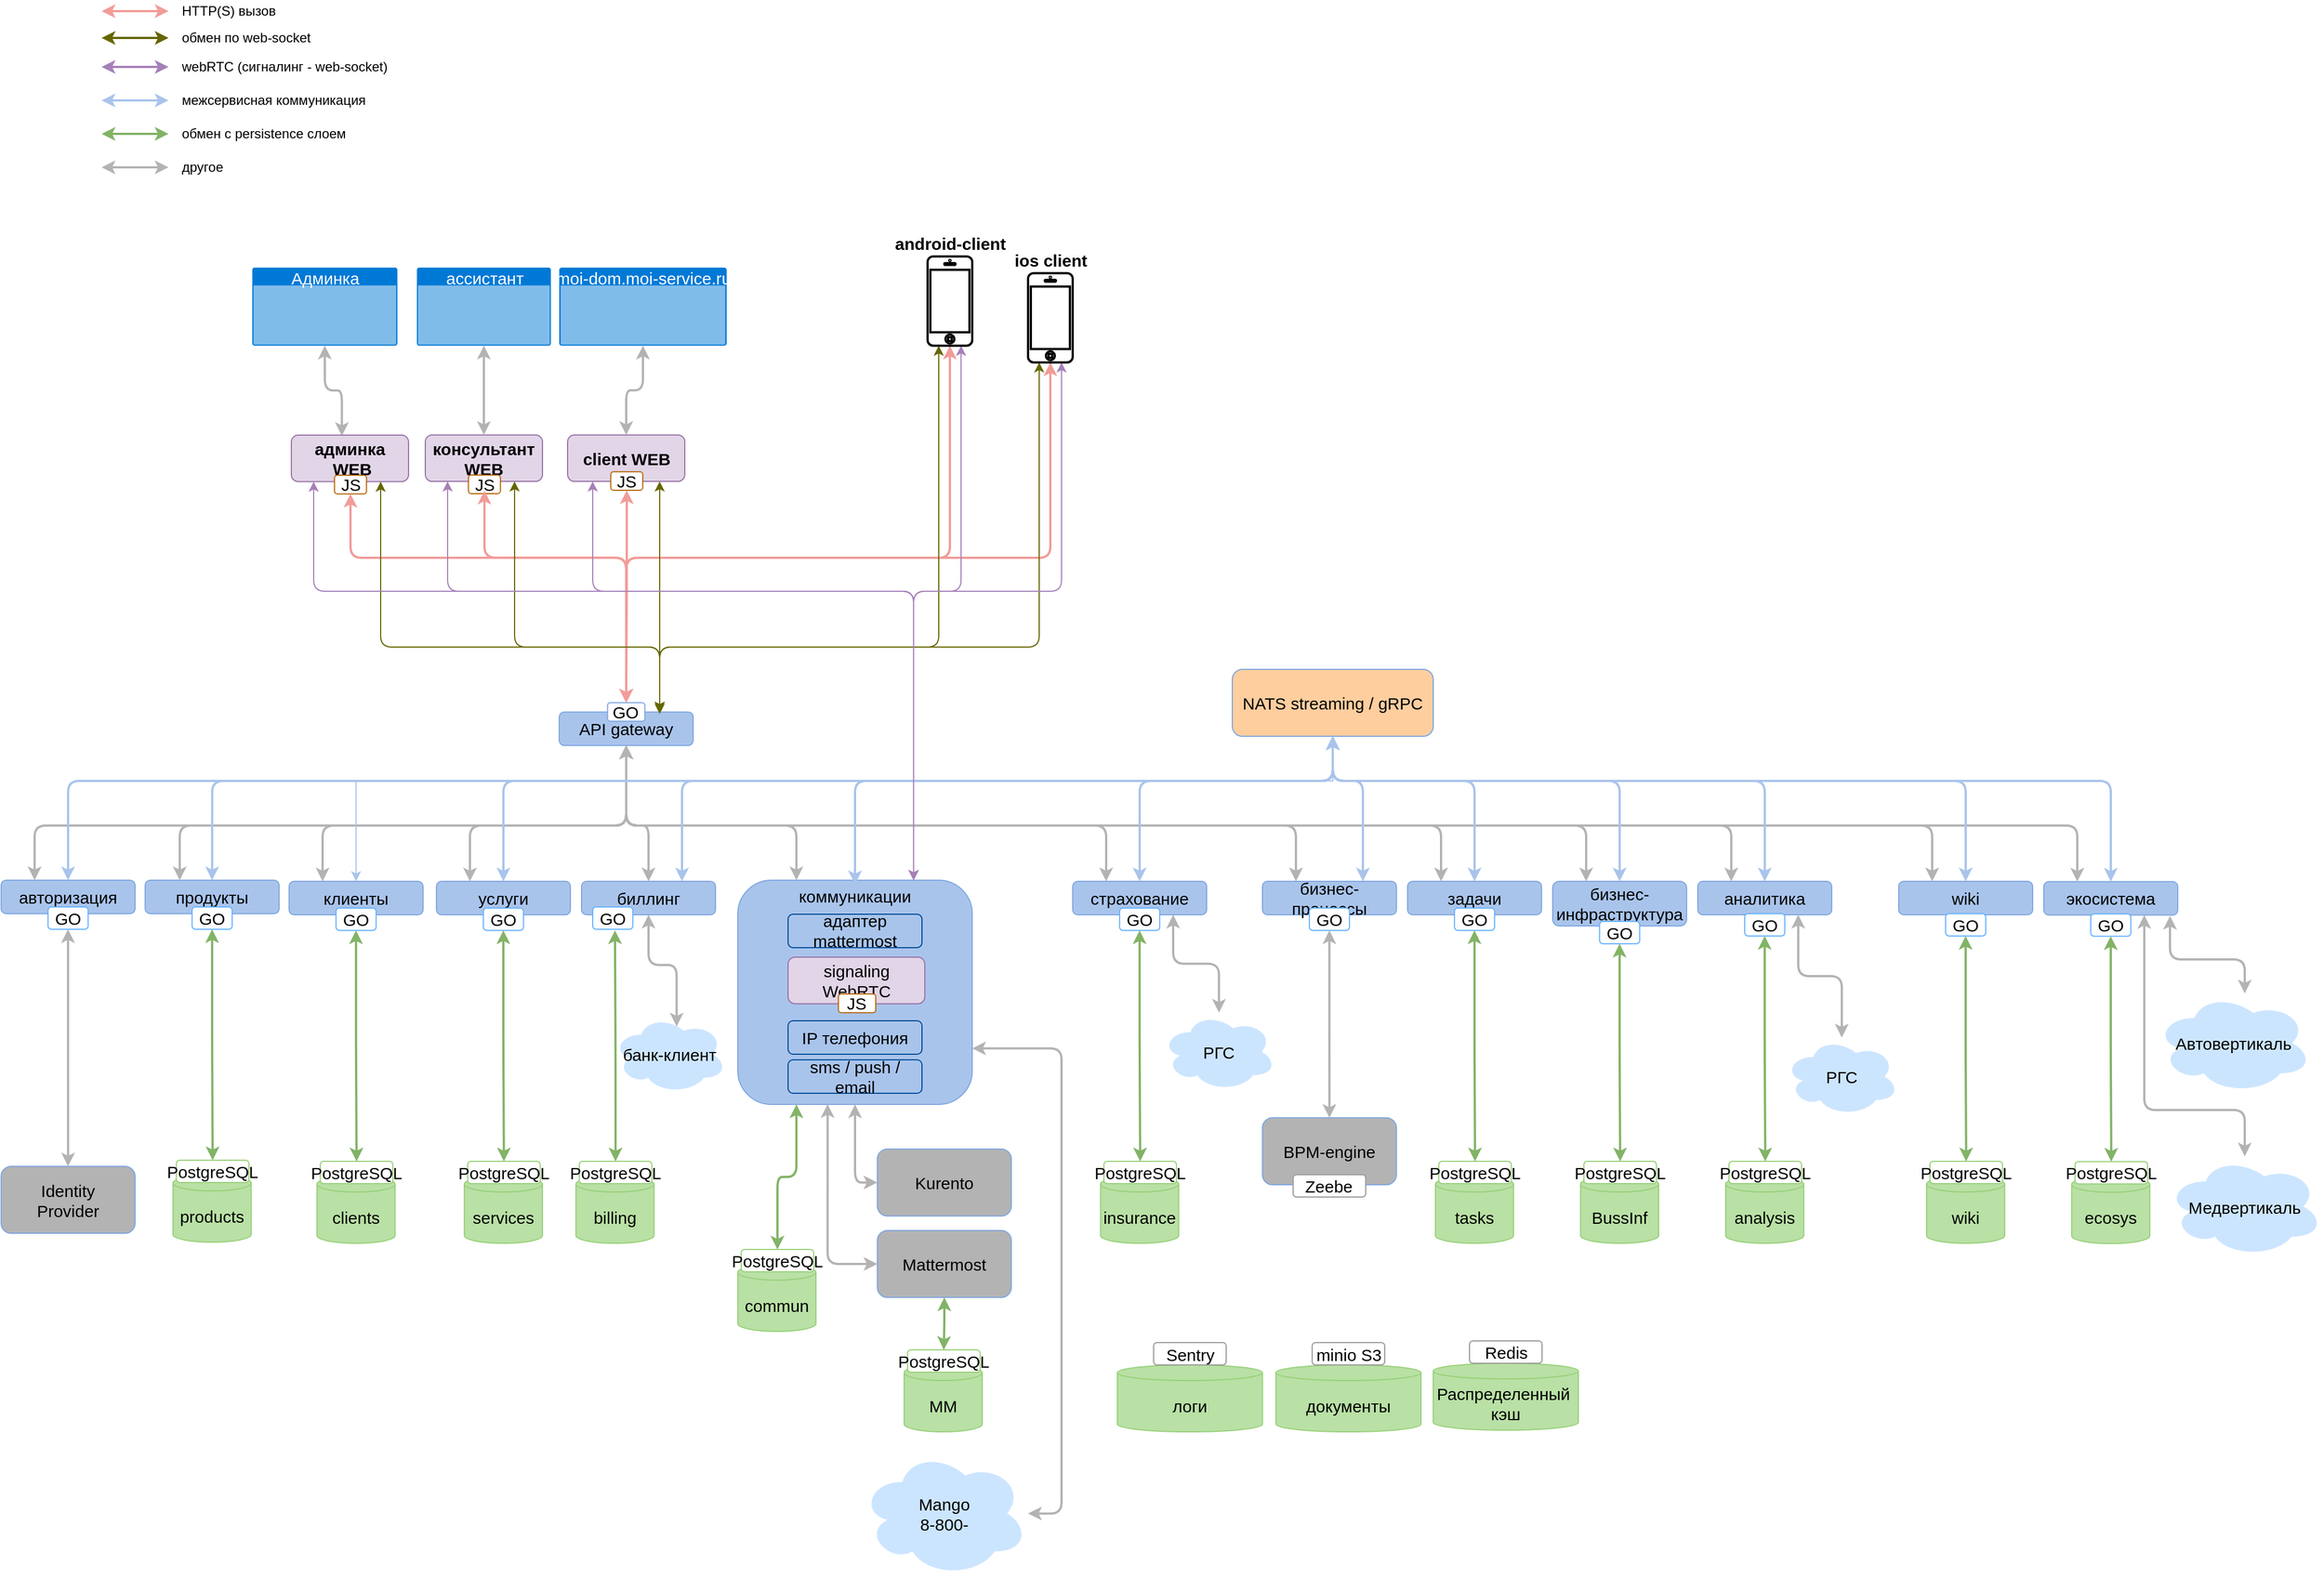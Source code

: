 <mxfile version="14.4.3" type="device" pages="2"><diagram id="OBFl222P3Et8_DpVLOLe" name="Тендер"><mxGraphModel dx="2280" dy="1405" grid="1" gridSize="10" guides="1" tooltips="1" connect="1" arrows="1" fold="1" page="1" pageScale="1" pageWidth="3300" pageHeight="4681" math="0" shadow="0"><root><mxCell id="0"/><mxCell id="1" parent="0"/><mxCell id="8h5aM8R8j3y1-SdemVF5-2" style="edgeStyle=orthogonalEdgeStyle;rounded=1;orthogonalLoop=1;jettySize=auto;html=1;startArrow=classic;startFill=1;strokeColor=#F19C99;strokeWidth=2;exitX=0.5;exitY=1;exitDx=0;exitDy=0;fontSize=15;" edge="1" parent="1" source="8h5aM8R8j3y1-SdemVF5-13" target="8h5aM8R8j3y1-SdemVF5-28"><mxGeometry relative="1" as="geometry"><mxPoint x="850" y="679.85" as="sourcePoint"/><mxPoint x="850" y="809.85" as="targetPoint"/><Array as="points"><mxPoint x="851" y="785"/><mxPoint x="850" y="785"/></Array></mxGeometry></mxCell><mxCell id="8h5aM8R8j3y1-SdemVF5-3" value="moi-dom.moi-service.ru" style="html=1;strokeColor=none;fillColor=#0079D6;labelPosition=center;verticalLabelPosition=middle;verticalAlign=top;align=center;fontSize=15;outlineConnect=0;spacingTop=-6;fontColor=#FFFFFF;shape=mxgraph.sitemap.page;" vertex="1" parent="1"><mxGeometry x="790" y="489.85" width="150" height="70" as="geometry"/></mxCell><mxCell id="8h5aM8R8j3y1-SdemVF5-4" style="edgeStyle=orthogonalEdgeStyle;rounded=1;orthogonalLoop=1;jettySize=auto;html=1;entryX=0.5;entryY=0;entryDx=0;entryDy=0;startArrow=classic;startFill=1;strokeColor=#F19C99;strokeWidth=2;fontSize=15;" edge="1" parent="1" source="8h5aM8R8j3y1-SdemVF5-7" target="8h5aM8R8j3y1-SdemVF5-28"><mxGeometry relative="1" as="geometry"><Array as="points"><mxPoint x="1230" y="750"/><mxPoint x="850" y="750"/></Array></mxGeometry></mxCell><mxCell id="8h5aM8R8j3y1-SdemVF5-5" style="edgeStyle=orthogonalEdgeStyle;rounded=1;orthogonalLoop=1;jettySize=auto;html=1;startArrow=classic;startFill=1;endArrow=classic;endFill=1;strokeColor=#666600;fontSize=15;fontColor=#000000;strokeWidth=1;entryX=0.75;entryY=0;entryDx=0;entryDy=0;" edge="1" parent="1" source="8h5aM8R8j3y1-SdemVF5-7" target="8h5aM8R8j3y1-SdemVF5-27"><mxGeometry relative="1" as="geometry"><mxPoint x="950" y="880" as="targetPoint"/><Array as="points"><mxPoint x="1220" y="830"/><mxPoint x="880" y="830"/></Array></mxGeometry></mxCell><mxCell id="8h5aM8R8j3y1-SdemVF5-6" style="edgeStyle=orthogonalEdgeStyle;rounded=1;orthogonalLoop=1;jettySize=auto;html=1;entryX=0.75;entryY=0;entryDx=0;entryDy=0;startArrow=classic;startFill=1;endArrow=classic;endFill=1;strokeColor=#A680B8;strokeWidth=1;fontSize=15;" edge="1" parent="1" source="8h5aM8R8j3y1-SdemVF5-7" target="8h5aM8R8j3y1-SdemVF5-33"><mxGeometry relative="1" as="geometry"><Array as="points"><mxPoint x="1240" y="780"/><mxPoint x="1108" y="780"/></Array></mxGeometry></mxCell><mxCell id="8h5aM8R8j3y1-SdemVF5-7" value="ios client" style="html=1;verticalLabelPosition=top;labelBackgroundColor=#ffffff;verticalAlign=bottom;shadow=0;dashed=0;strokeWidth=2;shape=mxgraph.ios7.misc.iphone;fillColor=#FFFFFF;fontStyle=1;labelPosition=center;align=center;fontSize=15;" vertex="1" parent="1"><mxGeometry x="1210" y="494.85" width="40" height="80" as="geometry"/></mxCell><mxCell id="8h5aM8R8j3y1-SdemVF5-8" style="edgeStyle=orthogonalEdgeStyle;rounded=1;orthogonalLoop=1;jettySize=auto;html=1;entryX=1;entryY=0.75;entryDx=0;entryDy=0;startArrow=classic;startFill=1;endArrow=classic;fontSize=15;strokeColor=#B3B3B3;strokeWidth=2;" edge="1" parent="1" source="8h5aM8R8j3y1-SdemVF5-9" target="8h5aM8R8j3y1-SdemVF5-33"><mxGeometry relative="1" as="geometry"><Array as="points"><mxPoint x="1240" y="1607"/><mxPoint x="1240" y="1190"/></Array></mxGeometry></mxCell><mxCell id="8h5aM8R8j3y1-SdemVF5-9" value="Mango&lt;br style=&quot;font-size: 15px;&quot;&gt;8-800-" style="ellipse;shape=cloud;whiteSpace=wrap;html=1;strokeColor=none;fillColor=#CCE5FF;fontSize=15;" vertex="1" parent="1"><mxGeometry x="1060" y="1550" width="150" height="113.35" as="geometry"/></mxCell><mxCell id="8h5aM8R8j3y1-SdemVF5-10" style="edgeStyle=orthogonalEdgeStyle;rounded=1;orthogonalLoop=1;jettySize=auto;html=1;entryX=0.5;entryY=0;entryDx=0;entryDy=0;startArrow=classic;startFill=1;strokeColor=#B3B3B3;strokeWidth=2;fontSize=15;" edge="1" parent="1" source="8h5aM8R8j3y1-SdemVF5-3" target="8h5aM8R8j3y1-SdemVF5-12"><mxGeometry relative="1" as="geometry"><mxPoint x="850" y="599.85" as="sourcePoint"/><mxPoint x="850" y="649.85" as="targetPoint"/></mxGeometry></mxCell><mxCell id="8h5aM8R8j3y1-SdemVF5-11" value="" style="group;fontStyle=1;fontSize=15;" vertex="1" connectable="0" parent="1"><mxGeometry x="797.5" y="639.85" width="105" height="49.7" as="geometry"/></mxCell><mxCell id="8h5aM8R8j3y1-SdemVF5-12" value="client WEB" style="rounded=1;whiteSpace=wrap;html=1;fillColor=#e1d5e7;strokeColor=#9673a6;fontStyle=1;fontSize=15;" vertex="1" parent="8h5aM8R8j3y1-SdemVF5-11"><mxGeometry width="105" height="41.7" as="geometry"/></mxCell><mxCell id="8h5aM8R8j3y1-SdemVF5-13" value="JS" style="rounded=1;whiteSpace=wrap;html=1;strokeColor=#b46504;fillColor=#FFFFFF;fontSize=15;" vertex="1" parent="8h5aM8R8j3y1-SdemVF5-11"><mxGeometry x="38.682" y="33.02" width="28.636" height="16.68" as="geometry"/></mxCell><mxCell id="8h5aM8R8j3y1-SdemVF5-14" value="" style="group;fontStyle=1;fontSize=15;" vertex="1" connectable="0" parent="1"><mxGeometry x="670" y="639.85" width="105" height="49.7" as="geometry"/></mxCell><mxCell id="8h5aM8R8j3y1-SdemVF5-15" value="консультант WEB" style="rounded=1;whiteSpace=wrap;html=1;fillColor=#e1d5e7;strokeColor=#9673a6;fontStyle=1;fontSize=15;" vertex="1" parent="8h5aM8R8j3y1-SdemVF5-14"><mxGeometry width="105" height="41.7" as="geometry"/></mxCell><mxCell id="8h5aM8R8j3y1-SdemVF5-16" value="JS" style="rounded=1;whiteSpace=wrap;html=1;strokeColor=#b46504;fillColor=#FFFFFF;fontSize=15;" vertex="1" parent="8h5aM8R8j3y1-SdemVF5-14"><mxGeometry x="38.682" y="36.02" width="28.636" height="16.68" as="geometry"/></mxCell><mxCell id="8h5aM8R8j3y1-SdemVF5-17" style="edgeStyle=orthogonalEdgeStyle;rounded=1;orthogonalLoop=1;jettySize=auto;html=1;entryX=0.5;entryY=0;entryDx=0;entryDy=0;startArrow=classic;startFill=1;strokeWidth=2;strokeColor=#F19C99;fontSize=15;" edge="1" parent="1" target="8h5aM8R8j3y1-SdemVF5-28"><mxGeometry relative="1" as="geometry"><mxPoint x="723" y="689.85" as="sourcePoint"/><Array as="points"><mxPoint x="723" y="749.85"/><mxPoint x="850" y="749.85"/></Array></mxGeometry></mxCell><mxCell id="8h5aM8R8j3y1-SdemVF5-18" style="edgeStyle=orthogonalEdgeStyle;rounded=1;orthogonalLoop=1;jettySize=auto;html=1;entryX=0.5;entryY=0;entryDx=0;entryDy=0;startArrow=classic;startFill=1;strokeColor=#B3B3B3;strokeWidth=2;fontSize=15;" edge="1" parent="1" source="8h5aM8R8j3y1-SdemVF5-19" target="8h5aM8R8j3y1-SdemVF5-15"><mxGeometry relative="1" as="geometry"/></mxCell><mxCell id="8h5aM8R8j3y1-SdemVF5-19" value="ассистант" style="html=1;strokeColor=none;fillColor=#0079D6;labelPosition=center;verticalLabelPosition=middle;verticalAlign=top;align=center;fontSize=15;outlineConnect=0;spacingTop=-6;fontColor=#FFFFFF;shape=mxgraph.sitemap.page;" vertex="1" parent="1"><mxGeometry x="662.5" y="489.85" width="120" height="70" as="geometry"/></mxCell><mxCell id="8h5aM8R8j3y1-SdemVF5-20" style="edgeStyle=orthogonalEdgeStyle;rounded=1;orthogonalLoop=1;jettySize=auto;html=1;startArrow=classic;startFill=1;strokeColor=#F19C99;strokeWidth=2;entryX=0.5;entryY=0;entryDx=0;entryDy=0;fontSize=15;" edge="1" parent="1" source="8h5aM8R8j3y1-SdemVF5-23" target="8h5aM8R8j3y1-SdemVF5-28"><mxGeometry relative="1" as="geometry"><mxPoint x="880" y="819.85" as="targetPoint"/><Array as="points"><mxPoint x="1140" y="750"/><mxPoint x="850" y="750"/></Array></mxGeometry></mxCell><mxCell id="8h5aM8R8j3y1-SdemVF5-21" style="edgeStyle=orthogonalEdgeStyle;rounded=1;orthogonalLoop=1;jettySize=auto;html=1;entryX=0.75;entryY=0;entryDx=0;entryDy=0;startArrow=classic;startFill=1;endArrow=classic;endFill=1;strokeColor=#666600;strokeWidth=1;fontSize=15;" edge="1" parent="1" source="8h5aM8R8j3y1-SdemVF5-23" target="8h5aM8R8j3y1-SdemVF5-27"><mxGeometry relative="1" as="geometry"><Array as="points"><mxPoint x="1130" y="830"/><mxPoint x="880" y="830"/></Array></mxGeometry></mxCell><mxCell id="8h5aM8R8j3y1-SdemVF5-22" style="edgeStyle=orthogonalEdgeStyle;rounded=1;orthogonalLoop=1;jettySize=auto;html=1;entryX=0.75;entryY=0;entryDx=0;entryDy=0;startArrow=classic;startFill=1;endArrow=classic;endFill=1;strokeColor=#A680B8;strokeWidth=1;fontSize=15;" edge="1" parent="1" source="8h5aM8R8j3y1-SdemVF5-23" target="8h5aM8R8j3y1-SdemVF5-33"><mxGeometry relative="1" as="geometry"><Array as="points"><mxPoint x="1150" y="780"/><mxPoint x="1108" y="780"/></Array></mxGeometry></mxCell><mxCell id="8h5aM8R8j3y1-SdemVF5-23" value="android-client" style="html=1;verticalLabelPosition=top;labelBackgroundColor=#ffffff;verticalAlign=bottom;shadow=0;dashed=0;strokeWidth=2;shape=mxgraph.ios7.misc.iphone;strokeColor=#000000;fillColor=#FFFFFF;fontStyle=1;labelPosition=center;align=center;fontSize=15;" vertex="1" parent="1"><mxGeometry x="1120" y="479.85" width="40" height="80" as="geometry"/></mxCell><mxCell id="8h5aM8R8j3y1-SdemVF5-24" style="edgeStyle=orthogonalEdgeStyle;rounded=1;orthogonalLoop=1;jettySize=auto;html=1;entryX=0.431;entryY=0.018;entryDx=0;entryDy=0;startArrow=classic;startFill=1;strokeColor=#B3B3B3;strokeWidth=2;entryPerimeter=0;fontSize=15;" edge="1" parent="1" source="8h5aM8R8j3y1-SdemVF5-25" target="8h5aM8R8j3y1-SdemVF5-38"><mxGeometry relative="1" as="geometry"><mxPoint x="515.005" y="1020.0" as="targetPoint"/></mxGeometry></mxCell><mxCell id="8h5aM8R8j3y1-SdemVF5-25" value="Админка" style="html=1;strokeColor=none;fillColor=#0079D6;labelPosition=center;verticalLabelPosition=middle;verticalAlign=top;align=center;fontSize=15;outlineConnect=0;spacingTop=-6;fontColor=#FFFFFF;shape=mxgraph.sitemap.page;" vertex="1" parent="1"><mxGeometry x="515.03" y="489.85" width="130" height="70" as="geometry"/></mxCell><mxCell id="8h5aM8R8j3y1-SdemVF5-26" value="" style="group;fontSize=15;" vertex="1" connectable="0" parent="1"><mxGeometry x="790" y="879.85" width="120" height="38.34" as="geometry"/></mxCell><mxCell id="8h5aM8R8j3y1-SdemVF5-27" value="API gateway" style="rounded=1;whiteSpace=wrap;html=1;fontStyle=0;fillColor=#A9C4EB;strokeColor=#7EA6E0;fontSize=15;" vertex="1" parent="8h5aM8R8j3y1-SdemVF5-26"><mxGeometry y="8.34" width="120" height="30" as="geometry"/></mxCell><mxCell id="8h5aM8R8j3y1-SdemVF5-28" value="GO" style="rounded=1;whiteSpace=wrap;html=1;fillColor=#FFFFFF;strokeColor=#7EA6E0;fontSize=15;" vertex="1" parent="8h5aM8R8j3y1-SdemVF5-26"><mxGeometry x="43.299" width="33.409" height="16.68" as="geometry"/></mxCell><mxCell id="8h5aM8R8j3y1-SdemVF5-29" value="банк-клиент" style="ellipse;shape=cloud;whiteSpace=wrap;html=1;strokeColor=none;fillColor=#CCE5FF;fontSize=15;" vertex="1" parent="1"><mxGeometry x="837.95" y="1160" width="102.05" height="70" as="geometry"/></mxCell><mxCell id="8h5aM8R8j3y1-SdemVF5-30" style="edgeStyle=orthogonalEdgeStyle;rounded=1;orthogonalLoop=1;jettySize=auto;html=1;entryX=0.5;entryY=0;entryDx=0;entryDy=0;startArrow=classic;startFill=1;endArrow=classic;fontSize=15;strokeColor=#82b366;strokeWidth=2;fillColor=#d5e8d4;exitX=0.25;exitY=1;exitDx=0;exitDy=0;" edge="1" parent="1" source="8h5aM8R8j3y1-SdemVF5-33" target="8h5aM8R8j3y1-SdemVF5-85"><mxGeometry relative="1" as="geometry"><mxPoint x="1002.5" y="1260" as="sourcePoint"/></mxGeometry></mxCell><mxCell id="8h5aM8R8j3y1-SdemVF5-31" style="edgeStyle=orthogonalEdgeStyle;rounded=1;orthogonalLoop=1;jettySize=auto;html=1;entryX=0;entryY=0.5;entryDx=0;entryDy=0;startArrow=classic;startFill=1;endArrow=classic;fontSize=15;strokeColor=#B3B3B3;strokeWidth=2;exitX=0.5;exitY=1;exitDx=0;exitDy=0;" edge="1" parent="1" source="8h5aM8R8j3y1-SdemVF5-33" target="8h5aM8R8j3y1-SdemVF5-82"><mxGeometry relative="1" as="geometry"><mxPoint x="1055" y="1260" as="sourcePoint"/></mxGeometry></mxCell><mxCell id="8h5aM8R8j3y1-SdemVF5-32" style="edgeStyle=orthogonalEdgeStyle;rounded=1;orthogonalLoop=1;jettySize=auto;html=1;entryX=0;entryY=0.5;entryDx=0;entryDy=0;startArrow=classic;startFill=1;endArrow=classic;fontSize=15;strokeColor=#B3B3B3;strokeWidth=2;exitX=0.383;exitY=0.999;exitDx=0;exitDy=0;exitPerimeter=0;" edge="1" parent="1" source="8h5aM8R8j3y1-SdemVF5-33" target="8h5aM8R8j3y1-SdemVF5-81"><mxGeometry relative="1" as="geometry"><mxPoint x="1030" y="1260" as="sourcePoint"/><Array as="points"><mxPoint x="1030" y="1383"/></Array></mxGeometry></mxCell><mxCell id="8h5aM8R8j3y1-SdemVF5-33" value="" style="rounded=1;whiteSpace=wrap;html=1;fillColor=#A9C4EB;strokeColor=#7EA6E0;fontSize=15;" vertex="1" parent="1"><mxGeometry x="950" y="1039" width="210" height="201" as="geometry"/></mxCell><mxCell id="8h5aM8R8j3y1-SdemVF5-34" value="" style="group;fontSize=15;" vertex="1" connectable="0" parent="1"><mxGeometry x="995" y="1108" width="122.5" height="49.7" as="geometry"/></mxCell><mxCell id="8h5aM8R8j3y1-SdemVF5-35" value="signaling WebRTC" style="rounded=1;whiteSpace=wrap;html=1;fillColor=#e1d5e7;strokeColor=#9673a6;fontSize=15;" vertex="1" parent="8h5aM8R8j3y1-SdemVF5-34"><mxGeometry width="122.5" height="41.7" as="geometry"/></mxCell><mxCell id="8h5aM8R8j3y1-SdemVF5-36" value="JS" style="rounded=1;whiteSpace=wrap;html=1;strokeColor=#b46504;fillColor=#FFFFFF;fontSize=15;" vertex="1" parent="8h5aM8R8j3y1-SdemVF5-34"><mxGeometry x="45.129" y="33.02" width="33.409" height="16.68" as="geometry"/></mxCell><mxCell id="8h5aM8R8j3y1-SdemVF5-37" value="" style="group;fontStyle=1;fontSize=15;" vertex="1" connectable="0" parent="1"><mxGeometry x="550" y="640" width="105" height="49.7" as="geometry"/></mxCell><mxCell id="8h5aM8R8j3y1-SdemVF5-38" value="админка&lt;br style=&quot;font-size: 15px;&quot;&gt;&amp;nbsp;WEB" style="rounded=1;whiteSpace=wrap;html=1;fillColor=#e1d5e7;strokeColor=#9673a6;fontStyle=1;fontSize=15;" vertex="1" parent="8h5aM8R8j3y1-SdemVF5-37"><mxGeometry width="105" height="41.7" as="geometry"/></mxCell><mxCell id="8h5aM8R8j3y1-SdemVF5-39" value="JS" style="rounded=1;whiteSpace=wrap;html=1;strokeColor=#b46504;fillColor=#FFFFFF;fontSize=15;" vertex="1" parent="8h5aM8R8j3y1-SdemVF5-37"><mxGeometry x="38.682" y="36.02" width="28.636" height="16.68" as="geometry"/></mxCell><mxCell id="8h5aM8R8j3y1-SdemVF5-40" value="" style="group;fontStyle=0;fontSize=15;" vertex="1" connectable="0" parent="1"><mxGeometry x="290.0" y="1039" width="120" height="44" as="geometry"/></mxCell><mxCell id="8h5aM8R8j3y1-SdemVF5-41" value="авторизация" style="rounded=1;whiteSpace=wrap;html=1;fillColor=#A9C4EB;strokeColor=#7EA6E0;fontStyle=0;fontSize=15;" vertex="1" parent="8h5aM8R8j3y1-SdemVF5-40"><mxGeometry width="120" height="30" as="geometry"/></mxCell><mxCell id="8h5aM8R8j3y1-SdemVF5-42" value="GO" style="rounded=1;whiteSpace=wrap;html=1;fillColor=#FFFFFF;strokeColor=#66B2FF;fontSize=15;" vertex="1" parent="8h5aM8R8j3y1-SdemVF5-40"><mxGeometry x="42.04" y="24" width="35.91" height="20" as="geometry"/></mxCell><mxCell id="8h5aM8R8j3y1-SdemVF5-43" style="edgeStyle=orthogonalEdgeStyle;rounded=1;orthogonalLoop=1;jettySize=auto;html=1;entryX=0.5;entryY=0;entryDx=0;entryDy=0;startArrow=classic;startFill=1;endArrow=classic;fontSize=15;strokeWidth=2;strokeColor=#F19C99;" edge="1" parent="1" source="8h5aM8R8j3y1-SdemVF5-39" target="8h5aM8R8j3y1-SdemVF5-28"><mxGeometry relative="1" as="geometry"><Array as="points"><mxPoint x="603" y="750"/><mxPoint x="850" y="750"/></Array></mxGeometry></mxCell><mxCell id="8h5aM8R8j3y1-SdemVF5-44" value="Identity&lt;br style=&quot;font-size: 15px;&quot;&gt;Provider" style="rounded=1;whiteSpace=wrap;html=1;strokeColor=#7EA6E0;fontSize=15;fillColor=#B3B3B3;" vertex="1" parent="1"><mxGeometry x="290" y="1295.5" width="120" height="60" as="geometry"/></mxCell><mxCell id="8h5aM8R8j3y1-SdemVF5-45" style="edgeStyle=orthogonalEdgeStyle;rounded=1;orthogonalLoop=1;jettySize=auto;html=1;entryX=0.5;entryY=0;entryDx=0;entryDy=0;startArrow=classic;startFill=1;endArrow=classic;fontSize=15;strokeColor=#B3B3B3;strokeWidth=2;" edge="1" parent="1" source="8h5aM8R8j3y1-SdemVF5-42" target="8h5aM8R8j3y1-SdemVF5-44"><mxGeometry relative="1" as="geometry"/></mxCell><mxCell id="8h5aM8R8j3y1-SdemVF5-46" value="" style="group;fontSize=15;" vertex="1" connectable="0" parent="1"><mxGeometry x="419.05" y="1039" width="120" height="327.75" as="geometry"/></mxCell><mxCell id="8h5aM8R8j3y1-SdemVF5-47" value="" style="group;rotation=90;fontSize=15;" vertex="1" connectable="0" parent="8h5aM8R8j3y1-SdemVF5-46"><mxGeometry x="24.95" y="251" width="80" height="73.5" as="geometry"/></mxCell><mxCell id="8h5aM8R8j3y1-SdemVF5-48" value="products" style="shape=cylinder3;whiteSpace=wrap;html=1;boundedLbl=1;backgroundOutline=1;size=7;fontSize=15;strokeWidth=1;fillColor=#B9E0A5;strokeColor=#97D077;" vertex="1" parent="8h5aM8R8j3y1-SdemVF5-47"><mxGeometry y="13.5" width="70" height="60" as="geometry"/></mxCell><mxCell id="8h5aM8R8j3y1-SdemVF5-49" value="PostgreSQL" style="rounded=1;whiteSpace=wrap;html=1;fillColor=#FFFFFF;strokeColor=#97D077;fontSize=15;" vertex="1" parent="8h5aM8R8j3y1-SdemVF5-47"><mxGeometry x="3" width="65" height="20" as="geometry"/></mxCell><mxCell id="8h5aM8R8j3y1-SdemVF5-50" value="" style="group;fontSize=15;" vertex="1" connectable="0" parent="8h5aM8R8j3y1-SdemVF5-46"><mxGeometry width="120" height="44" as="geometry"/></mxCell><mxCell id="8h5aM8R8j3y1-SdemVF5-51" value="продукты" style="rounded=1;whiteSpace=wrap;html=1;fillColor=#A9C4EB;strokeColor=#7EA6E0;fontStyle=0;fontSize=15;" vertex="1" parent="8h5aM8R8j3y1-SdemVF5-50"><mxGeometry width="120" height="30" as="geometry"/></mxCell><mxCell id="8h5aM8R8j3y1-SdemVF5-52" value="GO" style="rounded=1;whiteSpace=wrap;html=1;fillColor=#FFFFFF;strokeColor=#66B2FF;fontSize=15;" vertex="1" parent="8h5aM8R8j3y1-SdemVF5-50"><mxGeometry x="42.04" y="24" width="35.91" height="20" as="geometry"/></mxCell><mxCell id="8h5aM8R8j3y1-SdemVF5-53" style="edgeStyle=orthogonalEdgeStyle;rounded=1;orthogonalLoop=1;jettySize=auto;html=1;entryX=0.5;entryY=0;entryDx=0;entryDy=0;startArrow=classic;startFill=1;strokeColor=#82b366;strokeWidth=2;fillColor=#d5e8d4;fontSize=15;" edge="1" parent="8h5aM8R8j3y1-SdemVF5-46" source="8h5aM8R8j3y1-SdemVF5-52" target="8h5aM8R8j3y1-SdemVF5-49"><mxGeometry relative="1" as="geometry"/></mxCell><mxCell id="8h5aM8R8j3y1-SdemVF5-54" value="" style="group;fontSize=15;" vertex="1" connectable="0" parent="1"><mxGeometry x="548" y="1040" width="120" height="327.75" as="geometry"/></mxCell><mxCell id="8h5aM8R8j3y1-SdemVF5-55" value="" style="group;rotation=90;fontSize=15;" vertex="1" connectable="0" parent="8h5aM8R8j3y1-SdemVF5-54"><mxGeometry x="24.95" y="251" width="80" height="73.5" as="geometry"/></mxCell><mxCell id="8h5aM8R8j3y1-SdemVF5-56" value="clients" style="shape=cylinder3;whiteSpace=wrap;html=1;boundedLbl=1;backgroundOutline=1;size=7;fontSize=15;strokeWidth=1;fillColor=#B9E0A5;strokeColor=#97D077;" vertex="1" parent="8h5aM8R8j3y1-SdemVF5-55"><mxGeometry y="13.5" width="70" height="60" as="geometry"/></mxCell><mxCell id="8h5aM8R8j3y1-SdemVF5-57" value="PostgreSQL" style="rounded=1;whiteSpace=wrap;html=1;fillColor=#FFFFFF;strokeColor=#97D077;fontSize=15;" vertex="1" parent="8h5aM8R8j3y1-SdemVF5-55"><mxGeometry x="3" width="65" height="20" as="geometry"/></mxCell><mxCell id="8h5aM8R8j3y1-SdemVF5-58" value="" style="group;fontSize=15;" vertex="1" connectable="0" parent="8h5aM8R8j3y1-SdemVF5-54"><mxGeometry width="120" height="44" as="geometry"/></mxCell><mxCell id="8h5aM8R8j3y1-SdemVF5-59" value="клиенты" style="rounded=1;whiteSpace=wrap;html=1;fillColor=#A9C4EB;strokeColor=#7EA6E0;fontStyle=0;fontSize=15;" vertex="1" parent="8h5aM8R8j3y1-SdemVF5-58"><mxGeometry width="120" height="30" as="geometry"/></mxCell><mxCell id="8h5aM8R8j3y1-SdemVF5-60" value="GO" style="rounded=1;whiteSpace=wrap;html=1;fillColor=#FFFFFF;strokeColor=#66B2FF;fontSize=15;" vertex="1" parent="8h5aM8R8j3y1-SdemVF5-58"><mxGeometry x="42.04" y="24" width="35.91" height="20" as="geometry"/></mxCell><mxCell id="8h5aM8R8j3y1-SdemVF5-61" style="edgeStyle=orthogonalEdgeStyle;rounded=1;orthogonalLoop=1;jettySize=auto;html=1;entryX=0.5;entryY=0;entryDx=0;entryDy=0;startArrow=classic;startFill=1;strokeColor=#82b366;strokeWidth=2;fillColor=#d5e8d4;fontSize=15;" edge="1" parent="8h5aM8R8j3y1-SdemVF5-54" source="8h5aM8R8j3y1-SdemVF5-60" target="8h5aM8R8j3y1-SdemVF5-57"><mxGeometry relative="1" as="geometry"/></mxCell><mxCell id="8h5aM8R8j3y1-SdemVF5-62" value="" style="group;fontSize=15;" vertex="1" connectable="0" parent="1"><mxGeometry x="680" y="1040" width="120" height="327.75" as="geometry"/></mxCell><mxCell id="8h5aM8R8j3y1-SdemVF5-63" value="" style="group;rotation=90;fontSize=15;" vertex="1" connectable="0" parent="8h5aM8R8j3y1-SdemVF5-62"><mxGeometry x="24.95" y="251" width="80" height="73.5" as="geometry"/></mxCell><mxCell id="8h5aM8R8j3y1-SdemVF5-64" value="services" style="shape=cylinder3;whiteSpace=wrap;html=1;boundedLbl=1;backgroundOutline=1;size=7;fontSize=15;strokeWidth=1;fillColor=#B9E0A5;strokeColor=#97D077;" vertex="1" parent="8h5aM8R8j3y1-SdemVF5-63"><mxGeometry y="13.5" width="70" height="60" as="geometry"/></mxCell><mxCell id="8h5aM8R8j3y1-SdemVF5-65" value="PostgreSQL" style="rounded=1;whiteSpace=wrap;html=1;fillColor=#FFFFFF;strokeColor=#97D077;fontSize=15;" vertex="1" parent="8h5aM8R8j3y1-SdemVF5-63"><mxGeometry x="3" width="65" height="20" as="geometry"/></mxCell><mxCell id="8h5aM8R8j3y1-SdemVF5-66" value="" style="group;fontSize=15;" vertex="1" connectable="0" parent="8h5aM8R8j3y1-SdemVF5-62"><mxGeometry width="120" height="44" as="geometry"/></mxCell><mxCell id="8h5aM8R8j3y1-SdemVF5-67" value="услуги" style="rounded=1;whiteSpace=wrap;html=1;fillColor=#A9C4EB;strokeColor=#7EA6E0;fontStyle=0;fontSize=15;" vertex="1" parent="8h5aM8R8j3y1-SdemVF5-66"><mxGeometry width="120" height="30" as="geometry"/></mxCell><mxCell id="8h5aM8R8j3y1-SdemVF5-68" value="GO" style="rounded=1;whiteSpace=wrap;html=1;fillColor=#FFFFFF;strokeColor=#66B2FF;fontSize=15;" vertex="1" parent="8h5aM8R8j3y1-SdemVF5-66"><mxGeometry x="42.04" y="24" width="35.91" height="20" as="geometry"/></mxCell><mxCell id="8h5aM8R8j3y1-SdemVF5-69" style="edgeStyle=orthogonalEdgeStyle;rounded=1;orthogonalLoop=1;jettySize=auto;html=1;entryX=0.5;entryY=0;entryDx=0;entryDy=0;startArrow=classic;startFill=1;strokeColor=#82b366;strokeWidth=2;fillColor=#d5e8d4;fontSize=15;" edge="1" parent="8h5aM8R8j3y1-SdemVF5-62" source="8h5aM8R8j3y1-SdemVF5-68" target="8h5aM8R8j3y1-SdemVF5-65"><mxGeometry relative="1" as="geometry"/></mxCell><mxCell id="8h5aM8R8j3y1-SdemVF5-70" value="" style="group;fontSize=15;" vertex="1" connectable="0" parent="1"><mxGeometry x="808.2" y="1040" width="121.8" height="327.75" as="geometry"/></mxCell><mxCell id="8h5aM8R8j3y1-SdemVF5-71" value="" style="group;rotation=90;fontSize=15;" vertex="1" connectable="0" parent="8h5aM8R8j3y1-SdemVF5-70"><mxGeometry x="-3.25" y="251" width="80" height="73.5" as="geometry"/></mxCell><mxCell id="8h5aM8R8j3y1-SdemVF5-72" value="billing" style="shape=cylinder3;whiteSpace=wrap;html=1;boundedLbl=1;backgroundOutline=1;size=7;fontSize=15;strokeWidth=1;fillColor=#B9E0A5;strokeColor=#97D077;" vertex="1" parent="8h5aM8R8j3y1-SdemVF5-71"><mxGeometry y="13.5" width="70" height="60" as="geometry"/></mxCell><mxCell id="8h5aM8R8j3y1-SdemVF5-73" value="PostgreSQL" style="rounded=1;whiteSpace=wrap;html=1;fillColor=#FFFFFF;strokeColor=#97D077;fontSize=15;" vertex="1" parent="8h5aM8R8j3y1-SdemVF5-71"><mxGeometry x="3" width="65" height="20" as="geometry"/></mxCell><mxCell id="8h5aM8R8j3y1-SdemVF5-74" style="edgeStyle=orthogonalEdgeStyle;rounded=1;orthogonalLoop=1;jettySize=auto;html=1;entryX=0.5;entryY=0;entryDx=0;entryDy=0;startArrow=classic;startFill=1;strokeColor=#82b366;strokeWidth=2;fillColor=#d5e8d4;fontSize=15;" edge="1" parent="8h5aM8R8j3y1-SdemVF5-70" target="8h5aM8R8j3y1-SdemVF5-73"><mxGeometry x="-28.2" as="geometry"><mxPoint x="31.741" y="44" as="sourcePoint"/></mxGeometry></mxCell><mxCell id="8h5aM8R8j3y1-SdemVF5-75" value="биллинг" style="rounded=1;whiteSpace=wrap;html=1;fillColor=#A9C4EB;strokeColor=#7EA6E0;fontStyle=0;fontSize=15;" vertex="1" parent="8h5aM8R8j3y1-SdemVF5-70"><mxGeometry x="1.8" width="120" height="30" as="geometry"/></mxCell><mxCell id="8h5aM8R8j3y1-SdemVF5-76" value="GO" style="rounded=1;whiteSpace=wrap;html=1;fillColor=#FFFFFF;strokeColor=#66B2FF;fontSize=15;" vertex="1" parent="8h5aM8R8j3y1-SdemVF5-70"><mxGeometry x="11.8" y="23" width="35.91" height="20" as="geometry"/></mxCell><mxCell id="8h5aM8R8j3y1-SdemVF5-77" style="edgeStyle=orthogonalEdgeStyle;rounded=1;orthogonalLoop=1;jettySize=auto;html=1;entryX=0.561;entryY=0.145;entryDx=0;entryDy=0;entryPerimeter=0;startArrow=classic;startFill=1;endArrow=classic;fontSize=15;strokeColor=#B3B3B3;strokeWidth=2;" edge="1" parent="1" source="8h5aM8R8j3y1-SdemVF5-75" target="8h5aM8R8j3y1-SdemVF5-29"><mxGeometry relative="1" as="geometry"/></mxCell><mxCell id="8h5aM8R8j3y1-SdemVF5-78" value="коммуникации" style="text;html=1;strokeColor=none;fillColor=none;align=center;verticalAlign=middle;whiteSpace=wrap;rounded=0;fontSize=15;" vertex="1" parent="1"><mxGeometry x="1035" y="1042.6" width="40" height="20" as="geometry"/></mxCell><mxCell id="8h5aM8R8j3y1-SdemVF5-79" value="адаптер mattermost" style="rounded=1;whiteSpace=wrap;html=1;fillColor=#A9C4EB;fontStyle=0;strokeColor=#004C99;fontSize=15;" vertex="1" parent="1"><mxGeometry x="995" y="1069.44" width="120" height="30" as="geometry"/></mxCell><mxCell id="8h5aM8R8j3y1-SdemVF5-80" style="edgeStyle=orthogonalEdgeStyle;rounded=1;orthogonalLoop=1;jettySize=auto;html=1;entryX=0.5;entryY=0;entryDx=0;entryDy=0;startArrow=classic;startFill=1;endArrow=classic;fontSize=15;strokeColor=#82b366;strokeWidth=2;fillColor=#d5e8d4;" edge="1" parent="1" source="8h5aM8R8j3y1-SdemVF5-81" target="8h5aM8R8j3y1-SdemVF5-88"><mxGeometry relative="1" as="geometry"/></mxCell><mxCell id="8h5aM8R8j3y1-SdemVF5-81" value="Mattermost" style="rounded=1;whiteSpace=wrap;html=1;strokeColor=#7EA6E0;fontSize=15;fillColor=#B3B3B3;" vertex="1" parent="1"><mxGeometry x="1075" y="1353" width="120" height="60" as="geometry"/></mxCell><mxCell id="8h5aM8R8j3y1-SdemVF5-82" value="Kurento" style="rounded=1;whiteSpace=wrap;html=1;strokeColor=#7EA6E0;fontSize=15;fillColor=#B3B3B3;" vertex="1" parent="1"><mxGeometry x="1075" y="1280" width="120" height="60" as="geometry"/></mxCell><mxCell id="8h5aM8R8j3y1-SdemVF5-83" value="" style="group;rotation=90;fontSize=15;" vertex="1" connectable="0" parent="1"><mxGeometry x="950" y="1370" width="80" height="73.5" as="geometry"/></mxCell><mxCell id="8h5aM8R8j3y1-SdemVF5-84" value="commun" style="shape=cylinder3;whiteSpace=wrap;html=1;boundedLbl=1;backgroundOutline=1;size=7;fontSize=15;strokeWidth=1;fillColor=#B9E0A5;strokeColor=#97D077;" vertex="1" parent="8h5aM8R8j3y1-SdemVF5-83"><mxGeometry y="13.5" width="70" height="60" as="geometry"/></mxCell><mxCell id="8h5aM8R8j3y1-SdemVF5-85" value="PostgreSQL" style="rounded=1;whiteSpace=wrap;html=1;fillColor=#FFFFFF;strokeColor=#97D077;fontSize=15;" vertex="1" parent="8h5aM8R8j3y1-SdemVF5-83"><mxGeometry x="3" width="65" height="20" as="geometry"/></mxCell><mxCell id="8h5aM8R8j3y1-SdemVF5-86" value="" style="group;rotation=90;fontSize=15;" vertex="1" connectable="0" parent="1"><mxGeometry x="1099" y="1460" width="80" height="73.5" as="geometry"/></mxCell><mxCell id="8h5aM8R8j3y1-SdemVF5-87" value="MM" style="shape=cylinder3;whiteSpace=wrap;html=1;boundedLbl=1;backgroundOutline=1;size=7;fontSize=15;strokeWidth=1;fillColor=#B9E0A5;strokeColor=#97D077;" vertex="1" parent="8h5aM8R8j3y1-SdemVF5-86"><mxGeometry y="13.5" width="70" height="60" as="geometry"/></mxCell><mxCell id="8h5aM8R8j3y1-SdemVF5-88" value="PostgreSQL" style="rounded=1;whiteSpace=wrap;html=1;fillColor=#FFFFFF;strokeColor=#97D077;fontSize=15;" vertex="1" parent="8h5aM8R8j3y1-SdemVF5-86"><mxGeometry x="3" width="65" height="20" as="geometry"/></mxCell><mxCell id="8h5aM8R8j3y1-SdemVF5-89" value="IP телефония" style="rounded=1;whiteSpace=wrap;html=1;fillColor=#A9C4EB;fontStyle=0;strokeColor=#004C99;fontSize=15;" vertex="1" parent="1"><mxGeometry x="995" y="1165" width="120" height="30" as="geometry"/></mxCell><mxCell id="8h5aM8R8j3y1-SdemVF5-90" value="sms / push / email" style="rounded=1;whiteSpace=wrap;html=1;fillColor=#A9C4EB;fontStyle=0;strokeColor=#004C99;fontSize=15;" vertex="1" parent="1"><mxGeometry x="995" y="1200" width="120" height="30" as="geometry"/></mxCell><mxCell id="8h5aM8R8j3y1-SdemVF5-91" value="" style="group;fontSize=15;" vertex="1" connectable="0" parent="1"><mxGeometry x="1250" y="1040" width="182.05" height="327.75" as="geometry"/></mxCell><mxCell id="8h5aM8R8j3y1-SdemVF5-92" value="" style="group;fontSize=15;" vertex="1" connectable="0" parent="8h5aM8R8j3y1-SdemVF5-91"><mxGeometry width="120.0" height="327.75" as="geometry"/></mxCell><mxCell id="8h5aM8R8j3y1-SdemVF5-93" value="" style="group;rotation=90;fontSize=15;" vertex="1" connectable="0" parent="8h5aM8R8j3y1-SdemVF5-92"><mxGeometry x="24.95" y="251" width="80.0" height="73.5" as="geometry"/></mxCell><mxCell id="8h5aM8R8j3y1-SdemVF5-94" value="insurance" style="shape=cylinder3;whiteSpace=wrap;html=1;boundedLbl=1;backgroundOutline=1;size=7;fontSize=15;strokeWidth=1;fillColor=#B9E0A5;strokeColor=#97D077;" vertex="1" parent="8h5aM8R8j3y1-SdemVF5-93"><mxGeometry y="13.5" width="70.0" height="60" as="geometry"/></mxCell><mxCell id="8h5aM8R8j3y1-SdemVF5-95" value="PostgreSQL" style="rounded=1;whiteSpace=wrap;html=1;fillColor=#FFFFFF;strokeColor=#97D077;fontSize=15;" vertex="1" parent="8h5aM8R8j3y1-SdemVF5-93"><mxGeometry x="3.0" width="65.0" height="20" as="geometry"/></mxCell><mxCell id="8h5aM8R8j3y1-SdemVF5-96" value="" style="group;fontSize=15;" vertex="1" connectable="0" parent="8h5aM8R8j3y1-SdemVF5-92"><mxGeometry width="120.0" height="44" as="geometry"/></mxCell><mxCell id="8h5aM8R8j3y1-SdemVF5-97" value="страхование" style="rounded=1;whiteSpace=wrap;html=1;fillColor=#A9C4EB;strokeColor=#7EA6E0;fontStyle=0;fontSize=15;" vertex="1" parent="8h5aM8R8j3y1-SdemVF5-96"><mxGeometry width="120.0" height="30" as="geometry"/></mxCell><mxCell id="8h5aM8R8j3y1-SdemVF5-98" value="GO" style="rounded=1;whiteSpace=wrap;html=1;fillColor=#FFFFFF;strokeColor=#66B2FF;fontSize=15;" vertex="1" parent="8h5aM8R8j3y1-SdemVF5-96"><mxGeometry x="42.04" y="24" width="35.91" height="20" as="geometry"/></mxCell><mxCell id="8h5aM8R8j3y1-SdemVF5-99" style="edgeStyle=orthogonalEdgeStyle;rounded=1;orthogonalLoop=1;jettySize=auto;html=1;entryX=0.5;entryY=0;entryDx=0;entryDy=0;startArrow=classic;startFill=1;strokeColor=#82b366;strokeWidth=2;fillColor=#d5e8d4;fontSize=15;" edge="1" parent="8h5aM8R8j3y1-SdemVF5-92" source="8h5aM8R8j3y1-SdemVF5-98" target="8h5aM8R8j3y1-SdemVF5-95"><mxGeometry relative="1" as="geometry"/></mxCell><mxCell id="8h5aM8R8j3y1-SdemVF5-100" style="edgeStyle=orthogonalEdgeStyle;rounded=1;orthogonalLoop=1;jettySize=auto;html=1;entryX=0.75;entryY=1;entryDx=0;entryDy=0;startArrow=classic;startFill=1;endArrow=classic;fontSize=15;strokeColor=#B3B3B3;strokeWidth=2;" edge="1" parent="8h5aM8R8j3y1-SdemVF5-91" source="8h5aM8R8j3y1-SdemVF5-101" target="8h5aM8R8j3y1-SdemVF5-97"><mxGeometry relative="1" as="geometry"/></mxCell><mxCell id="8h5aM8R8j3y1-SdemVF5-101" value="РГС" style="ellipse;shape=cloud;whiteSpace=wrap;html=1;strokeColor=none;fillColor=#CCE5FF;fontSize=15;" vertex="1" parent="8h5aM8R8j3y1-SdemVF5-91"><mxGeometry x="80.0" y="117.7" width="102.05" height="70" as="geometry"/></mxCell><mxCell id="8h5aM8R8j3y1-SdemVF5-102" value="" style="group;fontSize=15;" vertex="1" connectable="0" parent="1"><mxGeometry x="1420" y="1040" width="120.0" height="44" as="geometry"/></mxCell><mxCell id="8h5aM8R8j3y1-SdemVF5-103" value="бизнес-процессы" style="rounded=1;whiteSpace=wrap;html=1;fillColor=#A9C4EB;strokeColor=#7EA6E0;fontStyle=0;fontSize=15;" vertex="1" parent="8h5aM8R8j3y1-SdemVF5-102"><mxGeometry width="120.0" height="30" as="geometry"/></mxCell><mxCell id="8h5aM8R8j3y1-SdemVF5-104" value="GO" style="rounded=1;whiteSpace=wrap;html=1;fillColor=#FFFFFF;strokeColor=#66B2FF;fontSize=15;" vertex="1" parent="8h5aM8R8j3y1-SdemVF5-102"><mxGeometry x="42.04" y="24" width="35.91" height="20" as="geometry"/></mxCell><mxCell id="8h5aM8R8j3y1-SdemVF5-105" value="BPM-engine" style="rounded=1;whiteSpace=wrap;html=1;strokeColor=#7EA6E0;fontSize=15;fillColor=#B3B3B3;" vertex="1" parent="1"><mxGeometry x="1419.99" y="1252" width="120" height="60" as="geometry"/></mxCell><mxCell id="8h5aM8R8j3y1-SdemVF5-106" style="edgeStyle=orthogonalEdgeStyle;rounded=1;orthogonalLoop=1;jettySize=auto;html=1;entryX=0.5;entryY=0;entryDx=0;entryDy=0;startArrow=classic;startFill=1;endArrow=classic;fontSize=15;strokeColor=#B3B3B3;strokeWidth=2;" edge="1" parent="1" source="8h5aM8R8j3y1-SdemVF5-104" target="8h5aM8R8j3y1-SdemVF5-105"><mxGeometry relative="1" as="geometry"/></mxCell><mxCell id="8h5aM8R8j3y1-SdemVF5-107" value="Zeebe" style="rounded=1;whiteSpace=wrap;html=1;fillColor=#FFFFFF;fontSize=15;strokeColor=#999999;" vertex="1" parent="1"><mxGeometry x="1447.49" y="1303" width="65.0" height="20" as="geometry"/></mxCell><mxCell id="8h5aM8R8j3y1-SdemVF5-108" value="" style="group;fontSize=15;" vertex="1" connectable="0" parent="1"><mxGeometry x="1550" y="1040" width="120" height="327.75" as="geometry"/></mxCell><mxCell id="8h5aM8R8j3y1-SdemVF5-109" value="" style="group;rotation=90;fontSize=15;" vertex="1" connectable="0" parent="8h5aM8R8j3y1-SdemVF5-108"><mxGeometry x="24.95" y="251" width="80" height="73.5" as="geometry"/></mxCell><mxCell id="8h5aM8R8j3y1-SdemVF5-110" value="tasks" style="shape=cylinder3;whiteSpace=wrap;html=1;boundedLbl=1;backgroundOutline=1;size=7;fontSize=15;strokeWidth=1;fillColor=#B9E0A5;strokeColor=#97D077;" vertex="1" parent="8h5aM8R8j3y1-SdemVF5-109"><mxGeometry y="13.5" width="70" height="60" as="geometry"/></mxCell><mxCell id="8h5aM8R8j3y1-SdemVF5-111" value="PostgreSQL" style="rounded=1;whiteSpace=wrap;html=1;fillColor=#FFFFFF;strokeColor=#97D077;fontSize=15;" vertex="1" parent="8h5aM8R8j3y1-SdemVF5-109"><mxGeometry x="3" width="65" height="20" as="geometry"/></mxCell><mxCell id="8h5aM8R8j3y1-SdemVF5-112" value="" style="group;fontSize=15;" vertex="1" connectable="0" parent="8h5aM8R8j3y1-SdemVF5-108"><mxGeometry width="120" height="44" as="geometry"/></mxCell><mxCell id="8h5aM8R8j3y1-SdemVF5-113" value="задачи" style="rounded=1;whiteSpace=wrap;html=1;fillColor=#A9C4EB;strokeColor=#7EA6E0;fontStyle=0;fontSize=15;" vertex="1" parent="8h5aM8R8j3y1-SdemVF5-112"><mxGeometry width="120" height="30" as="geometry"/></mxCell><mxCell id="8h5aM8R8j3y1-SdemVF5-114" value="GO" style="rounded=1;whiteSpace=wrap;html=1;fillColor=#FFFFFF;strokeColor=#66B2FF;fontSize=15;" vertex="1" parent="8h5aM8R8j3y1-SdemVF5-112"><mxGeometry x="42.04" y="24" width="35.91" height="20" as="geometry"/></mxCell><mxCell id="8h5aM8R8j3y1-SdemVF5-115" style="edgeStyle=orthogonalEdgeStyle;rounded=1;orthogonalLoop=1;jettySize=auto;html=1;entryX=0.5;entryY=0;entryDx=0;entryDy=0;startArrow=classic;startFill=1;strokeColor=#82b366;strokeWidth=2;fillColor=#d5e8d4;fontSize=15;" edge="1" parent="8h5aM8R8j3y1-SdemVF5-108" source="8h5aM8R8j3y1-SdemVF5-114" target="8h5aM8R8j3y1-SdemVF5-111"><mxGeometry relative="1" as="geometry"/></mxCell><mxCell id="8h5aM8R8j3y1-SdemVF5-116" value="" style="group;fontSize=15;" vertex="1" connectable="0" parent="1"><mxGeometry x="1680" y="1040" width="120" height="327.75" as="geometry"/></mxCell><mxCell id="8h5aM8R8j3y1-SdemVF5-117" value="" style="group;rotation=90;fontSize=15;" vertex="1" connectable="0" parent="8h5aM8R8j3y1-SdemVF5-116"><mxGeometry x="24.95" y="251" width="80" height="73.5" as="geometry"/></mxCell><mxCell id="8h5aM8R8j3y1-SdemVF5-118" value="BussInf" style="shape=cylinder3;whiteSpace=wrap;html=1;boundedLbl=1;backgroundOutline=1;size=7;fontSize=15;strokeWidth=1;fillColor=#B9E0A5;strokeColor=#97D077;" vertex="1" parent="8h5aM8R8j3y1-SdemVF5-117"><mxGeometry y="13.5" width="70" height="60" as="geometry"/></mxCell><mxCell id="8h5aM8R8j3y1-SdemVF5-119" value="PostgreSQL" style="rounded=1;whiteSpace=wrap;html=1;fillColor=#FFFFFF;strokeColor=#97D077;fontSize=15;" vertex="1" parent="8h5aM8R8j3y1-SdemVF5-117"><mxGeometry x="3" width="65" height="20" as="geometry"/></mxCell><mxCell id="8h5aM8R8j3y1-SdemVF5-120" value="" style="group;fontSize=15;" vertex="1" connectable="0" parent="8h5aM8R8j3y1-SdemVF5-116"><mxGeometry width="120" height="44" as="geometry"/></mxCell><mxCell id="8h5aM8R8j3y1-SdemVF5-121" value="бизнес-инфраструктура" style="rounded=1;whiteSpace=wrap;html=1;fillColor=#A9C4EB;strokeColor=#7EA6E0;fontStyle=0;fontSize=15;" vertex="1" parent="8h5aM8R8j3y1-SdemVF5-120"><mxGeometry width="120" height="40" as="geometry"/></mxCell><mxCell id="8h5aM8R8j3y1-SdemVF5-122" value="GO" style="rounded=1;whiteSpace=wrap;html=1;fillColor=#FFFFFF;strokeColor=#66B2FF;fontSize=15;" vertex="1" parent="8h5aM8R8j3y1-SdemVF5-120"><mxGeometry x="42.04" y="36" width="35.91" height="20" as="geometry"/></mxCell><mxCell id="8h5aM8R8j3y1-SdemVF5-123" style="edgeStyle=orthogonalEdgeStyle;rounded=1;orthogonalLoop=1;jettySize=auto;html=1;entryX=0.5;entryY=0;entryDx=0;entryDy=0;startArrow=classic;startFill=1;strokeColor=#82b366;strokeWidth=2;fillColor=#d5e8d4;fontSize=15;" edge="1" parent="8h5aM8R8j3y1-SdemVF5-116" source="8h5aM8R8j3y1-SdemVF5-122" target="8h5aM8R8j3y1-SdemVF5-119"><mxGeometry relative="1" as="geometry"/></mxCell><mxCell id="8h5aM8R8j3y1-SdemVF5-124" value="" style="group;fontSize=15;" vertex="1" connectable="0" parent="1"><mxGeometry x="1810" y="1040" width="120" height="327.75" as="geometry"/></mxCell><mxCell id="8h5aM8R8j3y1-SdemVF5-125" value="" style="group;rotation=90;fontSize=15;" vertex="1" connectable="0" parent="8h5aM8R8j3y1-SdemVF5-124"><mxGeometry x="24.95" y="251" width="80" height="73.5" as="geometry"/></mxCell><mxCell id="8h5aM8R8j3y1-SdemVF5-126" value="analysis" style="shape=cylinder3;whiteSpace=wrap;html=1;boundedLbl=1;backgroundOutline=1;size=7;fontSize=15;strokeWidth=1;fillColor=#B9E0A5;strokeColor=#97D077;" vertex="1" parent="8h5aM8R8j3y1-SdemVF5-125"><mxGeometry y="13.5" width="70" height="60" as="geometry"/></mxCell><mxCell id="8h5aM8R8j3y1-SdemVF5-127" value="PostgreSQL" style="rounded=1;whiteSpace=wrap;html=1;fillColor=#FFFFFF;strokeColor=#97D077;fontSize=15;" vertex="1" parent="8h5aM8R8j3y1-SdemVF5-125"><mxGeometry x="3" width="65" height="20" as="geometry"/></mxCell><mxCell id="8h5aM8R8j3y1-SdemVF5-128" value="" style="group;fontSize=15;" vertex="1" connectable="0" parent="8h5aM8R8j3y1-SdemVF5-124"><mxGeometry width="120" height="44" as="geometry"/></mxCell><mxCell id="8h5aM8R8j3y1-SdemVF5-129" value="аналитика" style="rounded=1;whiteSpace=wrap;html=1;fillColor=#A9C4EB;strokeColor=#7EA6E0;fontStyle=0;fontSize=15;" vertex="1" parent="8h5aM8R8j3y1-SdemVF5-128"><mxGeometry width="120" height="30" as="geometry"/></mxCell><mxCell id="8h5aM8R8j3y1-SdemVF5-130" value="GO" style="rounded=1;whiteSpace=wrap;html=1;fillColor=#FFFFFF;strokeColor=#66B2FF;fontSize=15;" vertex="1" parent="8h5aM8R8j3y1-SdemVF5-128"><mxGeometry x="42.04" y="29" width="35.91" height="20" as="geometry"/></mxCell><mxCell id="8h5aM8R8j3y1-SdemVF5-131" style="edgeStyle=orthogonalEdgeStyle;rounded=1;orthogonalLoop=1;jettySize=auto;html=1;entryX=0.5;entryY=0;entryDx=0;entryDy=0;startArrow=classic;startFill=1;strokeColor=#82b366;strokeWidth=2;fillColor=#d5e8d4;fontSize=15;" edge="1" parent="8h5aM8R8j3y1-SdemVF5-124" source="8h5aM8R8j3y1-SdemVF5-130" target="8h5aM8R8j3y1-SdemVF5-127"><mxGeometry relative="1" as="geometry"/></mxCell><mxCell id="8h5aM8R8j3y1-SdemVF5-132" style="edgeStyle=orthogonalEdgeStyle;rounded=1;orthogonalLoop=1;jettySize=auto;html=1;entryX=0.75;entryY=1;entryDx=0;entryDy=0;startArrow=classic;startFill=1;endArrow=classic;fontSize=15;strokeColor=#B3B3B3;strokeWidth=2;" edge="1" parent="1" source="8h5aM8R8j3y1-SdemVF5-133" target="8h5aM8R8j3y1-SdemVF5-129"><mxGeometry relative="1" as="geometry"/></mxCell><mxCell id="8h5aM8R8j3y1-SdemVF5-133" value="РГС" style="ellipse;shape=cloud;whiteSpace=wrap;html=1;strokeColor=none;fillColor=#CCE5FF;fontSize=15;" vertex="1" parent="1"><mxGeometry x="1887.95" y="1180" width="102.05" height="70" as="geometry"/></mxCell><mxCell id="8h5aM8R8j3y1-SdemVF5-134" value="" style="group;fontSize=15;" vertex="1" connectable="0" parent="1"><mxGeometry x="1990" y="1040" width="120" height="327.75" as="geometry"/></mxCell><mxCell id="8h5aM8R8j3y1-SdemVF5-135" value="" style="group;rotation=90;fontSize=15;" vertex="1" connectable="0" parent="8h5aM8R8j3y1-SdemVF5-134"><mxGeometry x="24.95" y="251" width="80" height="73.5" as="geometry"/></mxCell><mxCell id="8h5aM8R8j3y1-SdemVF5-136" value="wiki" style="shape=cylinder3;whiteSpace=wrap;html=1;boundedLbl=1;backgroundOutline=1;size=7;fontSize=15;strokeWidth=1;fillColor=#B9E0A5;strokeColor=#97D077;" vertex="1" parent="8h5aM8R8j3y1-SdemVF5-135"><mxGeometry y="13.5" width="70" height="60" as="geometry"/></mxCell><mxCell id="8h5aM8R8j3y1-SdemVF5-137" value="PostgreSQL" style="rounded=1;whiteSpace=wrap;html=1;fillColor=#FFFFFF;strokeColor=#97D077;fontSize=15;" vertex="1" parent="8h5aM8R8j3y1-SdemVF5-135"><mxGeometry x="3" width="65" height="20" as="geometry"/></mxCell><mxCell id="8h5aM8R8j3y1-SdemVF5-138" value="" style="group;fontSize=15;" vertex="1" connectable="0" parent="8h5aM8R8j3y1-SdemVF5-134"><mxGeometry width="120" height="44" as="geometry"/></mxCell><mxCell id="8h5aM8R8j3y1-SdemVF5-139" value="wiki" style="rounded=1;whiteSpace=wrap;html=1;fillColor=#A9C4EB;strokeColor=#7EA6E0;fontStyle=0;fontSize=15;" vertex="1" parent="8h5aM8R8j3y1-SdemVF5-138"><mxGeometry width="120" height="30" as="geometry"/></mxCell><mxCell id="8h5aM8R8j3y1-SdemVF5-140" value="GO" style="rounded=1;whiteSpace=wrap;html=1;fillColor=#FFFFFF;strokeColor=#66B2FF;fontSize=15;" vertex="1" parent="8h5aM8R8j3y1-SdemVF5-138"><mxGeometry x="42.04" y="29" width="35.91" height="20" as="geometry"/></mxCell><mxCell id="8h5aM8R8j3y1-SdemVF5-141" style="edgeStyle=orthogonalEdgeStyle;rounded=1;orthogonalLoop=1;jettySize=auto;html=1;entryX=0.5;entryY=0;entryDx=0;entryDy=0;startArrow=classic;startFill=1;strokeColor=#82b366;strokeWidth=2;fillColor=#d5e8d4;fontSize=15;" edge="1" parent="8h5aM8R8j3y1-SdemVF5-134" source="8h5aM8R8j3y1-SdemVF5-140" target="8h5aM8R8j3y1-SdemVF5-137"><mxGeometry relative="1" as="geometry"/></mxCell><mxCell id="8h5aM8R8j3y1-SdemVF5-142" value="" style="group;fontSize=15;" vertex="1" connectable="0" parent="1"><mxGeometry x="2120" y="1040.25" width="120" height="327.75" as="geometry"/></mxCell><mxCell id="8h5aM8R8j3y1-SdemVF5-143" value="" style="group;rotation=90;fontSize=15;" vertex="1" connectable="0" parent="8h5aM8R8j3y1-SdemVF5-142"><mxGeometry x="24.95" y="251" width="80" height="73.5" as="geometry"/></mxCell><mxCell id="8h5aM8R8j3y1-SdemVF5-144" value="ecosys" style="shape=cylinder3;whiteSpace=wrap;html=1;boundedLbl=1;backgroundOutline=1;size=7;fontSize=15;strokeWidth=1;fillColor=#B9E0A5;strokeColor=#97D077;" vertex="1" parent="8h5aM8R8j3y1-SdemVF5-143"><mxGeometry y="13.5" width="70" height="60" as="geometry"/></mxCell><mxCell id="8h5aM8R8j3y1-SdemVF5-145" value="PostgreSQL" style="rounded=1;whiteSpace=wrap;html=1;fillColor=#FFFFFF;strokeColor=#97D077;fontSize=15;" vertex="1" parent="8h5aM8R8j3y1-SdemVF5-143"><mxGeometry x="3" width="65" height="20" as="geometry"/></mxCell><mxCell id="8h5aM8R8j3y1-SdemVF5-146" value="" style="group;fontSize=15;" vertex="1" connectable="0" parent="8h5aM8R8j3y1-SdemVF5-142"><mxGeometry width="120" height="44" as="geometry"/></mxCell><mxCell id="8h5aM8R8j3y1-SdemVF5-147" value="экосистема" style="rounded=1;whiteSpace=wrap;html=1;fillColor=#A9C4EB;strokeColor=#7EA6E0;fontStyle=0;fontSize=15;" vertex="1" parent="8h5aM8R8j3y1-SdemVF5-146"><mxGeometry width="120" height="30" as="geometry"/></mxCell><mxCell id="8h5aM8R8j3y1-SdemVF5-148" value="GO" style="rounded=1;whiteSpace=wrap;html=1;fillColor=#FFFFFF;strokeColor=#66B2FF;fontSize=15;" vertex="1" parent="8h5aM8R8j3y1-SdemVF5-146"><mxGeometry x="42.04" y="29" width="35.91" height="20" as="geometry"/></mxCell><mxCell id="8h5aM8R8j3y1-SdemVF5-149" style="edgeStyle=orthogonalEdgeStyle;rounded=1;orthogonalLoop=1;jettySize=auto;html=1;entryX=0.5;entryY=0;entryDx=0;entryDy=0;startArrow=classic;startFill=1;strokeColor=#82b366;strokeWidth=2;fillColor=#d5e8d4;fontSize=15;" edge="1" parent="8h5aM8R8j3y1-SdemVF5-142" source="8h5aM8R8j3y1-SdemVF5-148" target="8h5aM8R8j3y1-SdemVF5-145"><mxGeometry relative="1" as="geometry"/></mxCell><mxCell id="8h5aM8R8j3y1-SdemVF5-150" style="edgeStyle=orthogonalEdgeStyle;rounded=1;orthogonalLoop=1;jettySize=auto;html=1;entryX=0.942;entryY=1.025;entryDx=0;entryDy=0;entryPerimeter=0;startArrow=classic;startFill=1;endArrow=classic;fontSize=15;strokeColor=#B3B3B3;strokeWidth=2;" edge="1" parent="1" source="8h5aM8R8j3y1-SdemVF5-151" target="8h5aM8R8j3y1-SdemVF5-147"><mxGeometry relative="1" as="geometry"><Array as="points"><mxPoint x="2300" y="1110"/><mxPoint x="2233" y="1110"/></Array></mxGeometry></mxCell><mxCell id="8h5aM8R8j3y1-SdemVF5-151" value="Автовертикаль" style="ellipse;shape=cloud;whiteSpace=wrap;html=1;strokeColor=none;fillColor=#CCE5FF;fontSize=15;" vertex="1" parent="1"><mxGeometry x="2220" y="1140" width="140" height="90" as="geometry"/></mxCell><mxCell id="8h5aM8R8j3y1-SdemVF5-152" style="edgeStyle=orthogonalEdgeStyle;rounded=1;orthogonalLoop=1;jettySize=auto;html=1;entryX=0.75;entryY=1;entryDx=0;entryDy=0;startArrow=classic;startFill=1;endArrow=classic;fontSize=15;strokeColor=#B3B3B3;strokeWidth=2;" edge="1" parent="1" source="8h5aM8R8j3y1-SdemVF5-153" target="8h5aM8R8j3y1-SdemVF5-147"><mxGeometry relative="1" as="geometry"><Array as="points"><mxPoint x="2210" y="1245"/></Array></mxGeometry></mxCell><mxCell id="8h5aM8R8j3y1-SdemVF5-153" value="Медвертикаль" style="ellipse;shape=cloud;whiteSpace=wrap;html=1;strokeColor=none;fillColor=#CCE5FF;fontSize=15;" vertex="1" parent="1"><mxGeometry x="2230" y="1286.5" width="140" height="90" as="geometry"/></mxCell><mxCell id="8h5aM8R8j3y1-SdemVF5-154" value="" style="group;fontSize=15;" vertex="1" connectable="0" parent="1"><mxGeometry x="1290" y="1453.5" width="130" height="80" as="geometry"/></mxCell><mxCell id="8h5aM8R8j3y1-SdemVF5-155" value="логи" style="shape=cylinder3;whiteSpace=wrap;html=1;boundedLbl=1;backgroundOutline=1;size=7;fontSize=15;strokeWidth=1;fillColor=#B9E0A5;strokeColor=#97D077;" vertex="1" parent="8h5aM8R8j3y1-SdemVF5-154"><mxGeometry y="20" width="130" height="60" as="geometry"/></mxCell><mxCell id="8h5aM8R8j3y1-SdemVF5-156" value="Sentry" style="rounded=1;whiteSpace=wrap;html=1;fillColor=#FFFFFF;fontSize=15;strokeColor=#999999;" vertex="1" parent="8h5aM8R8j3y1-SdemVF5-154"><mxGeometry x="32.5" width="65.0" height="20" as="geometry"/></mxCell><mxCell id="8h5aM8R8j3y1-SdemVF5-157" value="" style="group;fontSize=15;" vertex="1" connectable="0" parent="1"><mxGeometry x="1432.05" y="1453.5" width="130" height="80" as="geometry"/></mxCell><mxCell id="8h5aM8R8j3y1-SdemVF5-158" value="документы" style="shape=cylinder3;whiteSpace=wrap;html=1;boundedLbl=1;backgroundOutline=1;size=7;fontSize=15;strokeWidth=1;fillColor=#B9E0A5;strokeColor=#97D077;" vertex="1" parent="8h5aM8R8j3y1-SdemVF5-157"><mxGeometry y="20" width="130" height="60" as="geometry"/></mxCell><mxCell id="8h5aM8R8j3y1-SdemVF5-159" value="minio S3" style="rounded=1;whiteSpace=wrap;html=1;fillColor=#FFFFFF;fontSize=15;strokeColor=#999999;" vertex="1" parent="8h5aM8R8j3y1-SdemVF5-157"><mxGeometry x="32.5" width="65.0" height="20" as="geometry"/></mxCell><mxCell id="8h5aM8R8j3y1-SdemVF5-160" style="edgeStyle=orthogonalEdgeStyle;rounded=1;orthogonalLoop=1;jettySize=auto;html=1;startArrow=classic;startFill=1;endArrow=classic;fontSize=15;strokeColor=#B3B3B3;strokeWidth=2;" edge="1" parent="1" source="8h5aM8R8j3y1-SdemVF5-27" target="8h5aM8R8j3y1-SdemVF5-41"><mxGeometry relative="1" as="geometry"><Array as="points"><mxPoint x="850" y="990"/><mxPoint x="320" y="990"/></Array></mxGeometry></mxCell><mxCell id="8h5aM8R8j3y1-SdemVF5-161" style="edgeStyle=orthogonalEdgeStyle;rounded=1;orthogonalLoop=1;jettySize=auto;html=1;startArrow=classic;startFill=1;endArrow=classic;fontSize=15;strokeColor=#B3B3B3;strokeWidth=2;" edge="1" parent="1" source="8h5aM8R8j3y1-SdemVF5-27"><mxGeometry relative="1" as="geometry"><mxPoint x="450" y="1039" as="targetPoint"/><Array as="points"><mxPoint x="850" y="990"/><mxPoint x="450" y="990"/></Array></mxGeometry></mxCell><mxCell id="8h5aM8R8j3y1-SdemVF5-162" style="edgeStyle=orthogonalEdgeStyle;rounded=1;orthogonalLoop=1;jettySize=auto;html=1;entryX=0.25;entryY=0;entryDx=0;entryDy=0;startArrow=classic;startFill=1;endArrow=classic;fontSize=15;strokeColor=#B3B3B3;strokeWidth=2;" edge="1" parent="1" source="8h5aM8R8j3y1-SdemVF5-27" target="8h5aM8R8j3y1-SdemVF5-59"><mxGeometry relative="1" as="geometry"><Array as="points"><mxPoint x="850" y="990"/><mxPoint x="578" y="990"/></Array></mxGeometry></mxCell><mxCell id="8h5aM8R8j3y1-SdemVF5-163" style="edgeStyle=orthogonalEdgeStyle;rounded=1;orthogonalLoop=1;jettySize=auto;html=1;entryX=0.25;entryY=0;entryDx=0;entryDy=0;startArrow=classic;startFill=1;endArrow=classic;fontSize=15;strokeColor=#B3B3B3;strokeWidth=2;" edge="1" parent="1" source="8h5aM8R8j3y1-SdemVF5-27" target="8h5aM8R8j3y1-SdemVF5-67"><mxGeometry relative="1" as="geometry"><Array as="points"><mxPoint x="850" y="990"/><mxPoint x="710" y="990"/></Array></mxGeometry></mxCell><mxCell id="8h5aM8R8j3y1-SdemVF5-164" style="edgeStyle=orthogonalEdgeStyle;rounded=1;orthogonalLoop=1;jettySize=auto;html=1;startArrow=classic;startFill=1;endArrow=classic;fontSize=15;strokeColor=#B3B3B3;strokeWidth=2;" edge="1" parent="1" source="8h5aM8R8j3y1-SdemVF5-27"><mxGeometry relative="1" as="geometry"><mxPoint x="870" y="1040" as="targetPoint"/><Array as="points"><mxPoint x="850" y="990"/><mxPoint x="870" y="990"/><mxPoint x="870" y="1040"/></Array></mxGeometry></mxCell><mxCell id="8h5aM8R8j3y1-SdemVF5-165" style="edgeStyle=orthogonalEdgeStyle;rounded=1;orthogonalLoop=1;jettySize=auto;html=1;entryX=0.25;entryY=0;entryDx=0;entryDy=0;startArrow=classic;startFill=1;endArrow=classic;fontSize=15;strokeColor=#B3B3B3;strokeWidth=2;" edge="1" parent="1" source="8h5aM8R8j3y1-SdemVF5-27" target="8h5aM8R8j3y1-SdemVF5-33"><mxGeometry relative="1" as="geometry"><Array as="points"><mxPoint x="850" y="990"/><mxPoint x="1003" y="990"/></Array></mxGeometry></mxCell><mxCell id="8h5aM8R8j3y1-SdemVF5-166" style="edgeStyle=orthogonalEdgeStyle;rounded=1;orthogonalLoop=1;jettySize=auto;html=1;entryX=0.25;entryY=0;entryDx=0;entryDy=0;startArrow=classic;startFill=1;endArrow=classic;fontSize=15;strokeColor=#B3B3B3;strokeWidth=2;" edge="1" parent="1" source="8h5aM8R8j3y1-SdemVF5-27" target="8h5aM8R8j3y1-SdemVF5-97"><mxGeometry relative="1" as="geometry"><Array as="points"><mxPoint x="850" y="990"/><mxPoint x="1280" y="990"/></Array></mxGeometry></mxCell><mxCell id="8h5aM8R8j3y1-SdemVF5-167" style="edgeStyle=orthogonalEdgeStyle;rounded=1;orthogonalLoop=1;jettySize=auto;html=1;entryX=0.25;entryY=0;entryDx=0;entryDy=0;startArrow=classic;startFill=1;endArrow=classic;fontSize=15;strokeColor=#B3B3B3;strokeWidth=2;" edge="1" parent="1" source="8h5aM8R8j3y1-SdemVF5-27" target="8h5aM8R8j3y1-SdemVF5-103"><mxGeometry relative="1" as="geometry"><Array as="points"><mxPoint x="850" y="990"/><mxPoint x="1450" y="990"/></Array></mxGeometry></mxCell><mxCell id="8h5aM8R8j3y1-SdemVF5-168" style="edgeStyle=orthogonalEdgeStyle;rounded=1;orthogonalLoop=1;jettySize=auto;html=1;entryX=0.25;entryY=0;entryDx=0;entryDy=0;startArrow=classic;startFill=1;endArrow=classic;fontSize=15;strokeColor=#B3B3B3;strokeWidth=2;" edge="1" parent="1" source="8h5aM8R8j3y1-SdemVF5-27" target="8h5aM8R8j3y1-SdemVF5-113"><mxGeometry relative="1" as="geometry"><Array as="points"><mxPoint x="850" y="990"/><mxPoint x="1580" y="990"/></Array></mxGeometry></mxCell><mxCell id="8h5aM8R8j3y1-SdemVF5-169" style="edgeStyle=orthogonalEdgeStyle;rounded=1;orthogonalLoop=1;jettySize=auto;html=1;entryX=0.25;entryY=0;entryDx=0;entryDy=0;startArrow=classic;startFill=1;endArrow=classic;fontSize=15;strokeColor=#B3B3B3;strokeWidth=2;" edge="1" parent="1" source="8h5aM8R8j3y1-SdemVF5-27" target="8h5aM8R8j3y1-SdemVF5-121"><mxGeometry relative="1" as="geometry"><Array as="points"><mxPoint x="850" y="990"/><mxPoint x="1710" y="990"/></Array></mxGeometry></mxCell><mxCell id="8h5aM8R8j3y1-SdemVF5-170" style="edgeStyle=orthogonalEdgeStyle;rounded=1;orthogonalLoop=1;jettySize=auto;html=1;entryX=0.25;entryY=0;entryDx=0;entryDy=0;startArrow=classic;startFill=1;endArrow=classic;fontSize=15;strokeColor=#B3B3B3;strokeWidth=2;" edge="1" parent="1" source="8h5aM8R8j3y1-SdemVF5-27" target="8h5aM8R8j3y1-SdemVF5-129"><mxGeometry relative="1" as="geometry"><Array as="points"><mxPoint x="850" y="990"/><mxPoint x="1840" y="990"/></Array></mxGeometry></mxCell><mxCell id="8h5aM8R8j3y1-SdemVF5-171" style="edgeStyle=orthogonalEdgeStyle;rounded=1;orthogonalLoop=1;jettySize=auto;html=1;entryX=0.25;entryY=0;entryDx=0;entryDy=0;startArrow=classic;startFill=1;endArrow=classic;fontSize=15;strokeColor=#B3B3B3;strokeWidth=2;" edge="1" parent="1" source="8h5aM8R8j3y1-SdemVF5-27" target="8h5aM8R8j3y1-SdemVF5-139"><mxGeometry relative="1" as="geometry"><Array as="points"><mxPoint x="850" y="990"/><mxPoint x="2020" y="990"/></Array></mxGeometry></mxCell><mxCell id="8h5aM8R8j3y1-SdemVF5-172" style="edgeStyle=orthogonalEdgeStyle;rounded=1;orthogonalLoop=1;jettySize=auto;html=1;entryX=0.25;entryY=0;entryDx=0;entryDy=0;startArrow=classic;startFill=1;endArrow=classic;fontSize=15;strokeColor=#B3B3B3;strokeWidth=2;" edge="1" parent="1" source="8h5aM8R8j3y1-SdemVF5-27" target="8h5aM8R8j3y1-SdemVF5-147"><mxGeometry relative="1" as="geometry"><Array as="points"><mxPoint x="850" y="990"/><mxPoint x="2150" y="990"/></Array></mxGeometry></mxCell><mxCell id="8h5aM8R8j3y1-SdemVF5-173" value="" style="group;fontSize=15;" vertex="1" connectable="0" parent="1"><mxGeometry x="1573" y="1452" width="130" height="80" as="geometry"/></mxCell><mxCell id="8h5aM8R8j3y1-SdemVF5-174" value="Распределенный&amp;nbsp;&lt;br style=&quot;font-size: 15px;&quot;&gt;кэш" style="shape=cylinder3;whiteSpace=wrap;html=1;boundedLbl=1;backgroundOutline=1;size=7;fontSize=15;strokeWidth=1;fillColor=#B9E0A5;strokeColor=#97D077;" vertex="1" parent="8h5aM8R8j3y1-SdemVF5-173"><mxGeometry y="20" width="130" height="60" as="geometry"/></mxCell><mxCell id="8h5aM8R8j3y1-SdemVF5-175" value="Redis" style="rounded=1;whiteSpace=wrap;html=1;fillColor=#FFFFFF;fontSize=15;strokeColor=#999999;" vertex="1" parent="8h5aM8R8j3y1-SdemVF5-173"><mxGeometry x="32.5" width="65.0" height="20" as="geometry"/></mxCell><mxCell id="8h5aM8R8j3y1-SdemVF5-176" style="edgeStyle=orthogonalEdgeStyle;rounded=1;orthogonalLoop=1;jettySize=auto;html=1;startArrow=classic;startFill=1;endArrow=classic;fontSize=15;strokeWidth=2;strokeColor=#A9C4EB;" edge="1" parent="1" source="8h5aM8R8j3y1-SdemVF5-189" target="8h5aM8R8j3y1-SdemVF5-41"><mxGeometry relative="1" as="geometry"><Array as="points"><mxPoint x="1483" y="950"/><mxPoint x="350" y="950"/></Array></mxGeometry></mxCell><mxCell id="8h5aM8R8j3y1-SdemVF5-177" style="edgeStyle=orthogonalEdgeStyle;rounded=1;orthogonalLoop=1;jettySize=auto;html=1;entryX=0.5;entryY=0;entryDx=0;entryDy=0;startArrow=classic;startFill=1;endArrow=classic;strokeColor=#A9C4EB;fontSize=15;strokeWidth=2;" edge="1" parent="1" source="8h5aM8R8j3y1-SdemVF5-189" target="8h5aM8R8j3y1-SdemVF5-51"><mxGeometry relative="1" as="geometry"><Array as="points"><mxPoint x="1483" y="950"/><mxPoint x="479" y="950"/></Array></mxGeometry></mxCell><mxCell id="8h5aM8R8j3y1-SdemVF5-178" style="edgeStyle=orthogonalEdgeStyle;rounded=0;orthogonalLoop=1;jettySize=auto;html=1;startArrow=classic;startFill=1;endArrow=classic;endFill=1;strokeColor=#A9C4EB;fontSize=15;" edge="1" parent="1" source="8h5aM8R8j3y1-SdemVF5-189" target="8h5aM8R8j3y1-SdemVF5-59"><mxGeometry relative="1" as="geometry"><Array as="points"><mxPoint x="1483" y="950"/><mxPoint x="608" y="950"/></Array></mxGeometry></mxCell><mxCell id="8h5aM8R8j3y1-SdemVF5-179" style="edgeStyle=orthogonalEdgeStyle;rounded=1;orthogonalLoop=1;jettySize=auto;html=1;startArrow=classic;startFill=1;endArrow=classic;strokeColor=#A9C4EB;fontSize=15;strokeWidth=2;" edge="1" parent="1" source="8h5aM8R8j3y1-SdemVF5-189" target="8h5aM8R8j3y1-SdemVF5-67"><mxGeometry relative="1" as="geometry"><Array as="points"><mxPoint x="1483" y="950"/><mxPoint x="740" y="950"/></Array></mxGeometry></mxCell><mxCell id="8h5aM8R8j3y1-SdemVF5-180" style="edgeStyle=orthogonalEdgeStyle;rounded=1;orthogonalLoop=1;jettySize=auto;html=1;startArrow=classic;startFill=1;endArrow=classic;strokeColor=#A9C4EB;fontSize=15;strokeWidth=2;" edge="1" parent="1" source="8h5aM8R8j3y1-SdemVF5-189" target="8h5aM8R8j3y1-SdemVF5-75"><mxGeometry relative="1" as="geometry"><Array as="points"><mxPoint x="1483" y="950"/><mxPoint x="900" y="950"/></Array></mxGeometry></mxCell><mxCell id="8h5aM8R8j3y1-SdemVF5-181" style="edgeStyle=orthogonalEdgeStyle;rounded=1;orthogonalLoop=1;jettySize=auto;html=1;entryX=0.5;entryY=0;entryDx=0;entryDy=0;startArrow=classic;startFill=1;endArrow=classic;strokeColor=#A9C4EB;fontSize=15;strokeWidth=2;" edge="1" parent="1" source="8h5aM8R8j3y1-SdemVF5-189" target="8h5aM8R8j3y1-SdemVF5-78"><mxGeometry relative="1" as="geometry"><Array as="points"><mxPoint x="1483" y="950"/><mxPoint x="1055" y="950"/></Array></mxGeometry></mxCell><mxCell id="8h5aM8R8j3y1-SdemVF5-182" style="edgeStyle=orthogonalEdgeStyle;rounded=1;orthogonalLoop=1;jettySize=auto;html=1;entryX=0.5;entryY=0;entryDx=0;entryDy=0;startArrow=classic;startFill=1;endArrow=classic;strokeColor=#A9C4EB;fontSize=15;strokeWidth=2;" edge="1" parent="1" source="8h5aM8R8j3y1-SdemVF5-189" target="8h5aM8R8j3y1-SdemVF5-97"><mxGeometry relative="1" as="geometry"><Array as="points"><mxPoint x="1483" y="950"/><mxPoint x="1310" y="950"/></Array></mxGeometry></mxCell><mxCell id="8h5aM8R8j3y1-SdemVF5-183" style="edgeStyle=orthogonalEdgeStyle;rounded=1;orthogonalLoop=1;jettySize=auto;html=1;entryX=0.75;entryY=0;entryDx=0;entryDy=0;startArrow=classic;startFill=1;endArrow=classic;strokeColor=#A9C4EB;fontSize=15;strokeWidth=2;" edge="1" parent="1" source="8h5aM8R8j3y1-SdemVF5-189" target="8h5aM8R8j3y1-SdemVF5-103"><mxGeometry relative="1" as="geometry"><Array as="points"><mxPoint x="1483" y="950"/><mxPoint x="1510" y="950"/></Array></mxGeometry></mxCell><mxCell id="8h5aM8R8j3y1-SdemVF5-184" style="edgeStyle=orthogonalEdgeStyle;rounded=1;orthogonalLoop=1;jettySize=auto;html=1;entryX=0.5;entryY=0;entryDx=0;entryDy=0;startArrow=classic;startFill=1;endArrow=classic;strokeColor=#A9C4EB;fontSize=15;strokeWidth=2;" edge="1" parent="1" source="8h5aM8R8j3y1-SdemVF5-189" target="8h5aM8R8j3y1-SdemVF5-113"><mxGeometry relative="1" as="geometry"><Array as="points"><mxPoint x="1483" y="950"/><mxPoint x="1610" y="950"/></Array></mxGeometry></mxCell><mxCell id="8h5aM8R8j3y1-SdemVF5-185" style="edgeStyle=orthogonalEdgeStyle;rounded=1;orthogonalLoop=1;jettySize=auto;html=1;entryX=0.5;entryY=0;entryDx=0;entryDy=0;startArrow=classic;startFill=1;endArrow=classic;strokeColor=#A9C4EB;fontSize=15;strokeWidth=2;" edge="1" parent="1" source="8h5aM8R8j3y1-SdemVF5-189" target="8h5aM8R8j3y1-SdemVF5-121"><mxGeometry relative="1" as="geometry"><Array as="points"><mxPoint x="1483" y="950"/><mxPoint x="1740" y="950"/></Array></mxGeometry></mxCell><mxCell id="8h5aM8R8j3y1-SdemVF5-186" style="edgeStyle=orthogonalEdgeStyle;rounded=1;orthogonalLoop=1;jettySize=auto;html=1;startArrow=classic;startFill=1;endArrow=classic;strokeColor=#A9C4EB;fontSize=15;strokeWidth=2;" edge="1" parent="1" source="8h5aM8R8j3y1-SdemVF5-189" target="8h5aM8R8j3y1-SdemVF5-129"><mxGeometry relative="1" as="geometry"><Array as="points"><mxPoint x="1483" y="950"/><mxPoint x="1870" y="950"/></Array></mxGeometry></mxCell><mxCell id="8h5aM8R8j3y1-SdemVF5-187" style="edgeStyle=orthogonalEdgeStyle;rounded=1;orthogonalLoop=1;jettySize=auto;html=1;entryX=0.5;entryY=0;entryDx=0;entryDy=0;startArrow=classic;startFill=1;endArrow=classic;strokeColor=#A9C4EB;fontSize=15;strokeWidth=2;" edge="1" parent="1" source="8h5aM8R8j3y1-SdemVF5-189" target="8h5aM8R8j3y1-SdemVF5-139"><mxGeometry relative="1" as="geometry"><Array as="points"><mxPoint x="1483" y="950"/><mxPoint x="2050" y="950"/></Array></mxGeometry></mxCell><mxCell id="8h5aM8R8j3y1-SdemVF5-188" style="edgeStyle=orthogonalEdgeStyle;rounded=1;orthogonalLoop=1;jettySize=auto;html=1;startArrow=classic;startFill=1;endArrow=classic;strokeColor=#A9C4EB;fontSize=15;strokeWidth=2;" edge="1" parent="1" source="8h5aM8R8j3y1-SdemVF5-189" target="8h5aM8R8j3y1-SdemVF5-147"><mxGeometry relative="1" as="geometry"><Array as="points"><mxPoint x="1483" y="950"/><mxPoint x="2180" y="950"/></Array></mxGeometry></mxCell><mxCell id="8h5aM8R8j3y1-SdemVF5-189" value="NATS streaming / gRPC" style="rounded=1;whiteSpace=wrap;html=1;strokeColor=#7EA6E0;fontSize=15;fillColor=#FFCE9F;" vertex="1" parent="1"><mxGeometry x="1393" y="850" width="180" height="60" as="geometry"/></mxCell><mxCell id="8h5aM8R8j3y1-SdemVF5-190" style="edgeStyle=orthogonalEdgeStyle;rounded=1;orthogonalLoop=1;jettySize=auto;html=1;startArrow=classic;startFill=1;endArrow=classic;endFill=1;strokeColor=#666600;fontSize=15;strokeWidth=1;" edge="1" parent="1" source="8h5aM8R8j3y1-SdemVF5-12"><mxGeometry relative="1" as="geometry"><mxPoint x="880" y="890" as="targetPoint"/><Array as="points"><mxPoint x="880" y="730"/><mxPoint x="880" y="730"/></Array></mxGeometry></mxCell><mxCell id="8h5aM8R8j3y1-SdemVF5-191" style="edgeStyle=orthogonalEdgeStyle;rounded=1;orthogonalLoop=1;jettySize=auto;html=1;entryX=0.75;entryY=0;entryDx=0;entryDy=0;startArrow=classic;startFill=1;endArrow=classic;endFill=1;strokeColor=#666600;fontSize=15;strokeWidth=1;" edge="1" parent="1" source="8h5aM8R8j3y1-SdemVF5-15" target="8h5aM8R8j3y1-SdemVF5-27"><mxGeometry relative="1" as="geometry"><Array as="points"><mxPoint x="750" y="830"/><mxPoint x="880" y="830"/></Array></mxGeometry></mxCell><mxCell id="8h5aM8R8j3y1-SdemVF5-192" style="edgeStyle=orthogonalEdgeStyle;rounded=1;orthogonalLoop=1;jettySize=auto;html=1;entryX=0.75;entryY=0;entryDx=0;entryDy=0;startArrow=classic;startFill=1;endArrow=classic;endFill=1;strokeColor=#666600;fontSize=15;strokeWidth=1;" edge="1" parent="1" source="8h5aM8R8j3y1-SdemVF5-38" target="8h5aM8R8j3y1-SdemVF5-27"><mxGeometry relative="1" as="geometry"><Array as="points"><mxPoint x="630" y="830"/><mxPoint x="880" y="830"/></Array></mxGeometry></mxCell><mxCell id="8h5aM8R8j3y1-SdemVF5-193" style="edgeStyle=orthogonalEdgeStyle;rounded=1;orthogonalLoop=1;jettySize=auto;html=1;entryX=0.75;entryY=0;entryDx=0;entryDy=0;startArrow=classic;startFill=1;endArrow=classic;endFill=1;strokeColor=#A680B8;strokeWidth=1;fontSize=15;" edge="1" parent="1" source="8h5aM8R8j3y1-SdemVF5-12" target="8h5aM8R8j3y1-SdemVF5-33"><mxGeometry relative="1" as="geometry"><Array as="points"><mxPoint x="820" y="780"/><mxPoint x="1108" y="780"/></Array></mxGeometry></mxCell><mxCell id="8h5aM8R8j3y1-SdemVF5-194" style="edgeStyle=orthogonalEdgeStyle;rounded=1;orthogonalLoop=1;jettySize=auto;html=1;entryX=0.75;entryY=0;entryDx=0;entryDy=0;startArrow=classic;startFill=1;endArrow=classic;endFill=1;strokeColor=#A680B8;strokeWidth=1;fontSize=15;" edge="1" parent="1" source="8h5aM8R8j3y1-SdemVF5-15" target="8h5aM8R8j3y1-SdemVF5-33"><mxGeometry relative="1" as="geometry"><Array as="points"><mxPoint x="690" y="780"/><mxPoint x="1108" y="780"/></Array></mxGeometry></mxCell><mxCell id="8h5aM8R8j3y1-SdemVF5-195" style="edgeStyle=orthogonalEdgeStyle;rounded=1;orthogonalLoop=1;jettySize=auto;html=1;entryX=0.75;entryY=0;entryDx=0;entryDy=0;startArrow=classic;startFill=1;endArrow=classic;endFill=1;strokeColor=#A680B8;strokeWidth=1;fontSize=15;" edge="1" parent="1" source="8h5aM8R8j3y1-SdemVF5-38" target="8h5aM8R8j3y1-SdemVF5-33"><mxGeometry relative="1" as="geometry"><Array as="points"><mxPoint x="570" y="780"/><mxPoint x="1108" y="780"/></Array></mxGeometry></mxCell><mxCell id="8h5aM8R8j3y1-SdemVF5-196" value="" style="group" vertex="1" connectable="0" parent="1"><mxGeometry x="380.0" y="250" width="360.04" height="160" as="geometry"/></mxCell><mxCell id="8h5aM8R8j3y1-SdemVF5-197" style="edgeStyle=orthogonalEdgeStyle;rounded=1;orthogonalLoop=1;jettySize=auto;html=1;strokeWidth=2;fontSize=11;strokeColor=#A680B8;endFill=1;startFill=1;startArrow=classic;" edge="1" parent="8h5aM8R8j3y1-SdemVF5-196"><mxGeometry relative="1" as="geometry"><mxPoint x="0.04" y="60" as="sourcePoint"/><mxPoint x="59.98" y="60" as="targetPoint"/><Array as="points"><mxPoint x="0.01" y="60"/></Array></mxGeometry></mxCell><mxCell id="8h5aM8R8j3y1-SdemVF5-198" value="webRTC (сигналинг - web-socket)" style="text;html=1;strokeColor=none;fillColor=none;align=left;verticalAlign=middle;whiteSpace=wrap;rounded=0;" vertex="1" parent="8h5aM8R8j3y1-SdemVF5-196"><mxGeometry x="70.01" y="50" width="220.03" height="20" as="geometry"/></mxCell><mxCell id="8h5aM8R8j3y1-SdemVF5-199" style="edgeStyle=orthogonalEdgeStyle;rounded=1;orthogonalLoop=1;jettySize=auto;html=1;strokeWidth=2;fontSize=11;startFill=1;startArrow=classic;fillColor=#ffe6cc;strokeColor=#A9C4EB;" edge="1" parent="8h5aM8R8j3y1-SdemVF5-196"><mxGeometry relative="1" as="geometry"><mxPoint x="0.04" y="90" as="sourcePoint"/><mxPoint x="59.98" y="90" as="targetPoint"/><Array as="points"><mxPoint x="0.01" y="90"/></Array></mxGeometry></mxCell><mxCell id="8h5aM8R8j3y1-SdemVF5-200" value="межсервисная коммуникация" style="text;html=1;strokeColor=none;fillColor=none;align=left;verticalAlign=middle;whiteSpace=wrap;rounded=0;" vertex="1" parent="8h5aM8R8j3y1-SdemVF5-196"><mxGeometry x="70.01" y="80" width="290.03" height="20" as="geometry"/></mxCell><mxCell id="8h5aM8R8j3y1-SdemVF5-201" style="edgeStyle=orthogonalEdgeStyle;rounded=1;orthogonalLoop=1;jettySize=auto;html=1;strokeWidth=2;fontSize=11;strokeColor=#82b366;startFill=1;startArrow=classic;fillColor=#d5e8d4;" edge="1" parent="8h5aM8R8j3y1-SdemVF5-196"><mxGeometry relative="1" as="geometry"><mxPoint x="0.03" y="120" as="sourcePoint"/><mxPoint x="59.97" y="120" as="targetPoint"/><Array as="points"><mxPoint y="120"/></Array></mxGeometry></mxCell><mxCell id="8h5aM8R8j3y1-SdemVF5-202" value="обмен с persistence слоем" style="text;html=1;strokeColor=none;fillColor=none;align=left;verticalAlign=middle;whiteSpace=wrap;rounded=0;" vertex="1" parent="8h5aM8R8j3y1-SdemVF5-196"><mxGeometry x="70" y="110" width="290.03" height="20" as="geometry"/></mxCell><mxCell id="8h5aM8R8j3y1-SdemVF5-203" style="edgeStyle=orthogonalEdgeStyle;rounded=1;orthogonalLoop=1;jettySize=auto;html=1;strokeWidth=2;fontSize=11;strokeColor=#666600;endFill=1;startFill=1;startArrow=classic;" edge="1" parent="8h5aM8R8j3y1-SdemVF5-196"><mxGeometry relative="1" as="geometry"><mxPoint x="0.05" y="34" as="sourcePoint"/><mxPoint x="59.99" y="34" as="targetPoint"/><Array as="points"><mxPoint x="0.02" y="34"/></Array></mxGeometry></mxCell><mxCell id="8h5aM8R8j3y1-SdemVF5-204" value="обмен по web-socket" style="text;html=1;strokeColor=none;fillColor=none;align=left;verticalAlign=middle;whiteSpace=wrap;rounded=0;" vertex="1" parent="8h5aM8R8j3y1-SdemVF5-196"><mxGeometry x="70.02" y="24" width="220.03" height="20" as="geometry"/></mxCell><mxCell id="8h5aM8R8j3y1-SdemVF5-205" style="edgeStyle=orthogonalEdgeStyle;rounded=1;orthogonalLoop=1;jettySize=auto;html=1;strokeWidth=2;fontSize=11;strokeColor=#F19C99;startFill=1;startArrow=classic;" edge="1" parent="8h5aM8R8j3y1-SdemVF5-196"><mxGeometry relative="1" as="geometry"><mxPoint x="0.05" y="10" as="sourcePoint"/><mxPoint x="59.99" y="10" as="targetPoint"/><Array as="points"><mxPoint x="0.02" y="10"/></Array></mxGeometry></mxCell><mxCell id="8h5aM8R8j3y1-SdemVF5-206" value="HTTP(S) вызов" style="text;html=1;strokeColor=none;fillColor=none;align=left;verticalAlign=middle;whiteSpace=wrap;rounded=0;" vertex="1" parent="8h5aM8R8j3y1-SdemVF5-196"><mxGeometry x="70.02" width="220.03" height="20" as="geometry"/></mxCell><mxCell id="8h5aM8R8j3y1-SdemVF5-207" style="edgeStyle=orthogonalEdgeStyle;rounded=1;orthogonalLoop=1;jettySize=auto;html=1;strokeWidth=2;fontSize=11;startFill=1;startArrow=classic;fillColor=#d5e8d4;strokeColor=#B3B3B3;" edge="1" parent="8h5aM8R8j3y1-SdemVF5-196"><mxGeometry relative="1" as="geometry"><mxPoint x="0.04" y="150.0" as="sourcePoint"/><mxPoint x="59.98" y="150.0" as="targetPoint"/><Array as="points"><mxPoint x="0.01" y="150"/></Array></mxGeometry></mxCell><mxCell id="8h5aM8R8j3y1-SdemVF5-208" value="другое" style="text;html=1;strokeColor=none;fillColor=none;align=left;verticalAlign=middle;whiteSpace=wrap;rounded=0;" vertex="1" parent="8h5aM8R8j3y1-SdemVF5-196"><mxGeometry x="70.01" y="140" width="290.03" height="20" as="geometry"/></mxCell></root></mxGraphModel></diagram><diagram id="yDs6YHjCAyJNBK3jrikt" name="архитектура"><mxGraphModel dx="1609" dy="992" grid="1" gridSize="10" guides="1" tooltips="1" connect="1" arrows="1" fold="1" page="1" pageScale="1" pageWidth="850" pageHeight="1100" math="0" shadow="0"><root><mxCell id="X_LH5RprJt-WnsrQZW9f-0"/><mxCell id="X_LH5RprJt-WnsrQZW9f-1" parent="X_LH5RprJt-WnsrQZW9f-0"/><mxCell id="X_LH5RprJt-WnsrQZW9f-26" value="" style="group;fontSize=15;" vertex="1" connectable="0" parent="X_LH5RprJt-WnsrQZW9f-1"><mxGeometry x="1080" y="186.85" width="120" height="38.34" as="geometry"/></mxCell><mxCell id="X_LH5RprJt-WnsrQZW9f-27" value="api" style="rounded=1;whiteSpace=wrap;html=1;fontStyle=0;fillColor=#A9C4EB;strokeColor=#7EA6E0;fontSize=15;" vertex="1" parent="X_LH5RprJt-WnsrQZW9f-26"><mxGeometry y="8.34" width="120" height="30" as="geometry"/></mxCell><mxCell id="KLCXFswgQOQWaXop3F-Y-5" value="" style="ellipse;whiteSpace=wrap;html=1;aspect=fixed;strokeColor=#B20000;strokeWidth=1;fontSize=9;fontColor=#ffffff;fillColor=#F19C99;" vertex="1" parent="X_LH5RprJt-WnsrQZW9f-26"><mxGeometry x="50" y="-6.85" width="20" height="20" as="geometry"/></mxCell><mxCell id="X_LH5RprJt-WnsrQZW9f-40" value="" style="group;fontStyle=0;fontSize=15;" vertex="1" connectable="0" parent="X_LH5RprJt-WnsrQZW9f-1"><mxGeometry x="580" y="346" width="120" height="44" as="geometry"/></mxCell><mxCell id="X_LH5RprJt-WnsrQZW9f-41" value="sessions" style="rounded=1;whiteSpace=wrap;html=1;fillColor=#A9C4EB;strokeColor=#7EA6E0;fontStyle=0;fontSize=15;" vertex="1" parent="X_LH5RprJt-WnsrQZW9f-40"><mxGeometry width="120" height="30" as="geometry"/></mxCell><mxCell id="X_LH5RprJt-WnsrQZW9f-42" value="GO" style="rounded=1;whiteSpace=wrap;html=1;fillColor=#FFFFFF;strokeColor=#66B2FF;fontSize=15;" vertex="1" parent="X_LH5RprJt-WnsrQZW9f-40"><mxGeometry x="42.04" y="24" width="35.91" height="20" as="geometry"/></mxCell><mxCell id="KLCXFswgQOQWaXop3F-Y-9" value="" style="ellipse;whiteSpace=wrap;html=1;aspect=fixed;strokeWidth=1;fontSize=9;fontColor=#ffffff;fillColor=#666600;strokeColor=#666600;" vertex="1" parent="X_LH5RprJt-WnsrQZW9f-40"><mxGeometry x="42.04" y="-14" width="20" height="20" as="geometry"/></mxCell><mxCell id="X_LH5RprJt-WnsrQZW9f-215" style="edgeStyle=orthogonalEdgeStyle;rounded=1;orthogonalLoop=1;jettySize=auto;html=1;entryX=0.5;entryY=0;entryDx=0;entryDy=0;startArrow=classic;startFill=1;strokeColor=#82b366;fontSize=15;strokeWidth=2;fillColor=#d5e8d4;" edge="1" parent="X_LH5RprJt-WnsrQZW9f-1" source="X_LH5RprJt-WnsrQZW9f-44" target="X_LH5RprJt-WnsrQZW9f-214"><mxGeometry relative="1" as="geometry"/></mxCell><mxCell id="X_LH5RprJt-WnsrQZW9f-44" value="Keycloak" style="rounded=1;whiteSpace=wrap;html=1;strokeColor=#7EA6E0;fontSize=15;fillColor=#B3B3B3;" vertex="1" parent="X_LH5RprJt-WnsrQZW9f-1"><mxGeometry x="580" y="462" width="120" height="60" as="geometry"/></mxCell><mxCell id="X_LH5RprJt-WnsrQZW9f-45" style="edgeStyle=orthogonalEdgeStyle;rounded=1;orthogonalLoop=1;jettySize=auto;html=1;entryX=0.5;entryY=0;entryDx=0;entryDy=0;startArrow=classic;startFill=1;endArrow=classic;fontSize=15;strokeColor=#B3B3B3;strokeWidth=2;" edge="1" parent="X_LH5RprJt-WnsrQZW9f-1" source="X_LH5RprJt-WnsrQZW9f-42" target="X_LH5RprJt-WnsrQZW9f-44"><mxGeometry relative="1" as="geometry"/></mxCell><mxCell id="X_LH5RprJt-WnsrQZW9f-220" style="edgeStyle=orthogonalEdgeStyle;rounded=1;orthogonalLoop=1;jettySize=auto;html=1;entryX=0.75;entryY=1;entryDx=0;entryDy=0;startArrow=none;startFill=0;strokeColor=#FF3399;strokeWidth=2;fillColor=#d5e8d4;" edge="1" parent="X_LH5RprJt-WnsrQZW9f-1" source="X_LH5RprJt-WnsrQZW9f-81" target="X_LH5RprJt-WnsrQZW9f-51"><mxGeometry relative="1" as="geometry"><Array as="points"><mxPoint x="799" y="437"/><mxPoint x="799" y="437"/></Array></mxGeometry></mxCell><mxCell id="X_LH5RprJt-WnsrQZW9f-225" style="edgeStyle=orthogonalEdgeStyle;rounded=1;orthogonalLoop=1;jettySize=auto;html=1;entryX=0.5;entryY=0;entryDx=0;entryDy=0;startArrow=classic;startFill=1;strokeColor=#82b366;strokeWidth=2;fontSize=15;fillColor=#d5e8d4;" edge="1" parent="X_LH5RprJt-WnsrQZW9f-1" source="X_LH5RprJt-WnsrQZW9f-81" target="X_LH5RprJt-WnsrQZW9f-223"><mxGeometry relative="1" as="geometry"/></mxCell><mxCell id="X_LH5RprJt-WnsrQZW9f-81" value="Mattermost" style="rounded=1;whiteSpace=wrap;html=1;strokeColor=#7EA6E0;fontSize=15;fillColor=#B3B3B3;" vertex="1" parent="X_LH5RprJt-WnsrQZW9f-1"><mxGeometry x="709.05" y="462" width="120" height="60" as="geometry"/></mxCell><mxCell id="X_LH5RprJt-WnsrQZW9f-102" value="" style="group;fontSize=15;" vertex="1" connectable="0" parent="X_LH5RprJt-WnsrQZW9f-1"><mxGeometry x="1550" y="347" width="120.0" height="44" as="geometry"/></mxCell><mxCell id="X_LH5RprJt-WnsrQZW9f-103" value="bp" style="rounded=1;whiteSpace=wrap;html=1;fillColor=#A9C4EB;strokeColor=#7EA6E0;fontStyle=0;fontSize=15;" vertex="1" parent="X_LH5RprJt-WnsrQZW9f-102"><mxGeometry width="120.0" height="30" as="geometry"/></mxCell><mxCell id="X_LH5RprJt-WnsrQZW9f-104" value="GO" style="rounded=1;whiteSpace=wrap;html=1;fillColor=#FFFFFF;strokeColor=#66B2FF;fontSize=15;" vertex="1" parent="X_LH5RprJt-WnsrQZW9f-102"><mxGeometry x="42.04" y="24" width="35.91" height="20" as="geometry"/></mxCell><mxCell id="X_LH5RprJt-WnsrQZW9f-105" value="BPM-engine" style="rounded=1;whiteSpace=wrap;html=1;strokeColor=#7EA6E0;fontSize=15;fillColor=#B3B3B3;" vertex="1" parent="X_LH5RprJt-WnsrQZW9f-1"><mxGeometry x="1550" y="462" width="120" height="60" as="geometry"/></mxCell><mxCell id="X_LH5RprJt-WnsrQZW9f-230" value="export" style="edgeStyle=orthogonalEdgeStyle;rounded=1;orthogonalLoop=1;jettySize=auto;html=1;entryX=0.5;entryY=0;entryDx=0;entryDy=0;startArrow=none;startFill=0;strokeWidth=2;strokeColor=#F19C99;" edge="1" parent="X_LH5RprJt-WnsrQZW9f-1" source="X_LH5RprJt-WnsrQZW9f-107" target="X_LH5RprJt-WnsrQZW9f-156"><mxGeometry relative="1" as="geometry"/></mxCell><mxCell id="X_LH5RprJt-WnsrQZW9f-107" value="Zeebe" style="rounded=1;whiteSpace=wrap;html=1;fillColor=#FFFFFF;fontSize=15;strokeColor=#999999;" vertex="1" parent="X_LH5RprJt-WnsrQZW9f-1"><mxGeometry x="1577.5" y="507" width="65.0" height="20" as="geometry"/></mxCell><mxCell id="X_LH5RprJt-WnsrQZW9f-154" value="" style="group;fontSize=15;" vertex="1" connectable="0" parent="X_LH5RprJt-WnsrQZW9f-1"><mxGeometry x="1546" y="657" width="130" height="80" as="geometry"/></mxCell><mxCell id="X_LH5RprJt-WnsrQZW9f-155" value="index" style="shape=cylinder3;whiteSpace=wrap;html=1;boundedLbl=1;backgroundOutline=1;size=7;fontSize=15;strokeWidth=1;fillColor=#B9E0A5;strokeColor=#97D077;" vertex="1" parent="X_LH5RprJt-WnsrQZW9f-154"><mxGeometry y="20" width="130" height="60" as="geometry"/></mxCell><mxCell id="X_LH5RprJt-WnsrQZW9f-156" value="ES" style="rounded=1;whiteSpace=wrap;html=1;fillColor=#FFFFFF;fontSize=15;strokeColor=#999999;" vertex="1" parent="X_LH5RprJt-WnsrQZW9f-154"><mxGeometry x="32.5" width="65.0" height="20" as="geometry"/></mxCell><mxCell id="X_LH5RprJt-WnsrQZW9f-160" style="edgeStyle=orthogonalEdgeStyle;rounded=1;orthogonalLoop=1;jettySize=auto;html=1;startArrow=none;startFill=0;endArrow=classic;fontSize=15;strokeWidth=1;strokeColor=#A9C4EB;" edge="1" parent="X_LH5RprJt-WnsrQZW9f-1" source="X_LH5RprJt-WnsrQZW9f-27" target="X_LH5RprJt-WnsrQZW9f-41"><mxGeometry relative="1" as="geometry"><Array as="points"><mxPoint x="1140" y="297"/><mxPoint x="610" y="297"/></Array></mxGeometry></mxCell><mxCell id="X_LH5RprJt-WnsrQZW9f-161" style="edgeStyle=orthogonalEdgeStyle;rounded=1;orthogonalLoop=1;jettySize=auto;html=1;startArrow=none;startFill=0;endArrow=classic;fontSize=15;strokeWidth=1;strokeColor=#A9C4EB;" edge="1" parent="X_LH5RprJt-WnsrQZW9f-1" source="X_LH5RprJt-WnsrQZW9f-27"><mxGeometry relative="1" as="geometry"><mxPoint x="740" y="346" as="targetPoint"/><Array as="points"><mxPoint x="1140" y="297"/><mxPoint x="740" y="297"/></Array></mxGeometry></mxCell><mxCell id="X_LH5RprJt-WnsrQZW9f-162" style="edgeStyle=orthogonalEdgeStyle;rounded=1;orthogonalLoop=1;jettySize=auto;html=1;entryX=0.25;entryY=0;entryDx=0;entryDy=0;startArrow=none;startFill=0;endArrow=classic;fontSize=15;strokeWidth=1;strokeColor=#A9C4EB;" edge="1" parent="X_LH5RprJt-WnsrQZW9f-1" source="X_LH5RprJt-WnsrQZW9f-27" target="X_LH5RprJt-WnsrQZW9f-59"><mxGeometry relative="1" as="geometry"><Array as="points"><mxPoint x="1140" y="297"/><mxPoint x="868" y="297"/></Array></mxGeometry></mxCell><mxCell id="X_LH5RprJt-WnsrQZW9f-163" style="edgeStyle=orthogonalEdgeStyle;rounded=1;orthogonalLoop=1;jettySize=auto;html=1;entryX=0.25;entryY=0;entryDx=0;entryDy=0;startArrow=none;startFill=0;endArrow=classic;fontSize=15;strokeWidth=1;strokeColor=#A9C4EB;" edge="1" parent="X_LH5RprJt-WnsrQZW9f-1" source="X_LH5RprJt-WnsrQZW9f-27" target="X_LH5RprJt-WnsrQZW9f-67"><mxGeometry relative="1" as="geometry"><Array as="points"><mxPoint x="1140" y="297"/><mxPoint x="1000" y="297"/></Array></mxGeometry></mxCell><mxCell id="X_LH5RprJt-WnsrQZW9f-164" style="edgeStyle=orthogonalEdgeStyle;rounded=1;orthogonalLoop=1;jettySize=auto;html=1;startArrow=none;startFill=0;endArrow=classic;fontSize=15;strokeWidth=1;strokeColor=#A9C4EB;" edge="1" parent="X_LH5RprJt-WnsrQZW9f-1" source="X_LH5RprJt-WnsrQZW9f-27"><mxGeometry relative="1" as="geometry"><mxPoint x="1160" y="347" as="targetPoint"/><Array as="points"><mxPoint x="1140" y="297"/><mxPoint x="1160" y="297"/><mxPoint x="1160" y="347"/></Array></mxGeometry></mxCell><mxCell id="X_LH5RprJt-WnsrQZW9f-165" style="edgeStyle=orthogonalEdgeStyle;rounded=1;orthogonalLoop=1;jettySize=auto;html=1;entryX=0.25;entryY=0;entryDx=0;entryDy=0;startArrow=none;startFill=0;endArrow=classic;fontSize=15;strokeWidth=1;strokeColor=#A9C4EB;" edge="1" parent="X_LH5RprJt-WnsrQZW9f-1" source="X_LH5RprJt-WnsrQZW9f-27"><mxGeometry relative="1" as="geometry"><Array as="points"><mxPoint x="1140" y="297"/><mxPoint x="1293" y="297"/></Array><mxPoint x="1292.5" y="346" as="targetPoint"/></mxGeometry></mxCell><mxCell id="X_LH5RprJt-WnsrQZW9f-166" style="edgeStyle=orthogonalEdgeStyle;rounded=1;orthogonalLoop=1;jettySize=auto;html=1;entryX=0.25;entryY=0;entryDx=0;entryDy=0;startArrow=none;startFill=0;endArrow=classic;fontSize=15;strokeWidth=1;strokeColor=#A9C4EB;" edge="1" parent="X_LH5RprJt-WnsrQZW9f-1" source="X_LH5RprJt-WnsrQZW9f-27" target="X_LH5RprJt-WnsrQZW9f-97"><mxGeometry relative="1" as="geometry"><Array as="points"><mxPoint x="1140" y="297"/><mxPoint x="1410" y="297"/></Array></mxGeometry></mxCell><mxCell id="X_LH5RprJt-WnsrQZW9f-167" style="edgeStyle=orthogonalEdgeStyle;rounded=1;orthogonalLoop=1;jettySize=auto;html=1;entryX=0.25;entryY=0;entryDx=0;entryDy=0;startArrow=none;startFill=0;endArrow=classic;fontSize=15;strokeWidth=1;strokeColor=#A9C4EB;" edge="1" parent="X_LH5RprJt-WnsrQZW9f-1" source="X_LH5RprJt-WnsrQZW9f-27" target="X_LH5RprJt-WnsrQZW9f-103"><mxGeometry relative="1" as="geometry"><Array as="points"><mxPoint x="1140" y="297"/><mxPoint x="1580" y="297"/></Array></mxGeometry></mxCell><mxCell id="X_LH5RprJt-WnsrQZW9f-173" value="" style="group;fontSize=15;" vertex="1" connectable="0" parent="X_LH5RprJt-WnsrQZW9f-1"><mxGeometry x="1020" y="637" width="130" height="80" as="geometry"/></mxCell><mxCell id="X_LH5RprJt-WnsrQZW9f-174" value="Распределенный&amp;nbsp;&lt;br style=&quot;font-size: 15px;&quot;&gt;кэш" style="shape=cylinder3;whiteSpace=wrap;html=1;boundedLbl=1;backgroundOutline=1;size=7;fontSize=15;strokeWidth=1;fillColor=#B9E0A5;strokeColor=#97D077;" vertex="1" parent="X_LH5RprJt-WnsrQZW9f-173"><mxGeometry y="20" width="130" height="60" as="geometry"/></mxCell><mxCell id="X_LH5RprJt-WnsrQZW9f-175" value="Redis" style="rounded=1;whiteSpace=wrap;html=1;fillColor=#FFFFFF;fontSize=15;strokeColor=#999999;" vertex="1" parent="X_LH5RprJt-WnsrQZW9f-173"><mxGeometry x="32.5" width="65.0" height="20" as="geometry"/></mxCell><mxCell id="X_LH5RprJt-WnsrQZW9f-212" value="" style="group;rotation=90;fontSize=15;" vertex="1" connectable="0" parent="X_LH5RprJt-WnsrQZW9f-1"><mxGeometry x="605" y="587" width="80" height="73.5" as="geometry"/></mxCell><mxCell id="X_LH5RprJt-WnsrQZW9f-213" value="keycloak" style="shape=cylinder3;whiteSpace=wrap;html=1;boundedLbl=1;backgroundOutline=1;size=7;fontSize=15;strokeWidth=1;fillColor=#B9E0A5;strokeColor=#97D077;" vertex="1" parent="X_LH5RprJt-WnsrQZW9f-212"><mxGeometry y="13.5" width="70" height="60" as="geometry"/></mxCell><mxCell id="X_LH5RprJt-WnsrQZW9f-214" value="PostgreSQL" style="rounded=1;whiteSpace=wrap;html=1;fillColor=#FFFFFF;strokeColor=#97D077;fontSize=15;" vertex="1" parent="X_LH5RprJt-WnsrQZW9f-212"><mxGeometry x="3" width="65" height="20" as="geometry"/></mxCell><mxCell id="X_LH5RprJt-WnsrQZW9f-238" style="edgeStyle=orthogonalEdgeStyle;rounded=1;orthogonalLoop=1;jettySize=auto;html=1;entryX=0.5;entryY=0;entryDx=0;entryDy=0;startArrow=classic;startFill=1;strokeColor=#B3B3B3;strokeWidth=2;fillColor=#d5e8d4;exitX=0.75;exitY=1;exitDx=0;exitDy=0;" edge="1" parent="X_LH5RprJt-WnsrQZW9f-1" source="X_LH5RprJt-WnsrQZW9f-216" target="X_LH5RprJt-WnsrQZW9f-237"><mxGeometry relative="1" as="geometry"><mxPoint x="1355" y="376" as="sourcePoint"/><Array as="points"><mxPoint x="1330" y="481"/><mxPoint x="1375" y="481"/></Array></mxGeometry></mxCell><mxCell id="X_LH5RprJt-WnsrQZW9f-243" style="edgeStyle=orthogonalEdgeStyle;rounded=1;orthogonalLoop=1;jettySize=auto;html=1;entryX=0.5;entryY=0;entryDx=0;entryDy=0;startArrow=classic;startFill=1;strokeColor=#82b366;strokeWidth=2;exitX=0.5;exitY=1;exitDx=0;exitDy=0;fontSize=15;fillColor=#d5e8d4;" edge="1" parent="X_LH5RprJt-WnsrQZW9f-1" source="X_LH5RprJt-WnsrQZW9f-217" target="X_LH5RprJt-WnsrQZW9f-241"><mxGeometry relative="1" as="geometry"><mxPoint x="1300" y="387" as="sourcePoint"/></mxGeometry></mxCell><mxCell id="X_LH5RprJt-WnsrQZW9f-216" value="webrtc" style="rounded=1;whiteSpace=wrap;html=1;fillColor=#A9C4EB;strokeColor=#7EA6E0;fontStyle=0;fontSize=15;" vertex="1" parent="X_LH5RprJt-WnsrQZW9f-1"><mxGeometry x="1240" y="346" width="120" height="30" as="geometry"/></mxCell><mxCell id="X_LH5RprJt-WnsrQZW9f-217" value="GO" style="rounded=1;whiteSpace=wrap;html=1;fillColor=#FFFFFF;strokeColor=#66B2FF;fontSize=15;" vertex="1" parent="X_LH5RprJt-WnsrQZW9f-1"><mxGeometry x="1282.04" y="370" width="35.91" height="20" as="geometry"/></mxCell><mxCell id="X_LH5RprJt-WnsrQZW9f-50" value="" style="group;fontSize=15;" vertex="1" connectable="0" parent="X_LH5RprJt-WnsrQZW9f-1"><mxGeometry x="709.05" y="346" width="120" height="44" as="geometry"/></mxCell><mxCell id="X_LH5RprJt-WnsrQZW9f-51" value="chat" style="rounded=1;whiteSpace=wrap;html=1;fillColor=#A9C4EB;strokeColor=#7EA6E0;fontStyle=0;fontSize=15;" vertex="1" parent="X_LH5RprJt-WnsrQZW9f-50"><mxGeometry width="120" height="30" as="geometry"/></mxCell><mxCell id="X_LH5RprJt-WnsrQZW9f-52" value="GO" style="rounded=1;whiteSpace=wrap;html=1;fillColor=#FFFFFF;strokeColor=#66B2FF;fontSize=15;" vertex="1" parent="X_LH5RprJt-WnsrQZW9f-50"><mxGeometry x="42.04" y="24" width="35.91" height="20" as="geometry"/></mxCell><mxCell id="X_LH5RprJt-WnsrQZW9f-219" style="edgeStyle=orthogonalEdgeStyle;rounded=1;orthogonalLoop=1;jettySize=auto;html=1;startArrow=none;startFill=0;strokeColor=#F19C99;strokeWidth=2;" edge="1" parent="X_LH5RprJt-WnsrQZW9f-1" source="X_LH5RprJt-WnsrQZW9f-51" target="X_LH5RprJt-WnsrQZW9f-81"><mxGeometry relative="1" as="geometry"><Array as="points"><mxPoint x="740" y="417"/><mxPoint x="740" y="417"/></Array></mxGeometry></mxCell><mxCell id="X_LH5RprJt-WnsrQZW9f-221" value="" style="group;rotation=90;fontSize=15;" vertex="1" connectable="0" parent="X_LH5RprJt-WnsrQZW9f-1"><mxGeometry x="733" y="587" width="80" height="73.5" as="geometry"/></mxCell><mxCell id="X_LH5RprJt-WnsrQZW9f-222" value="mm" style="shape=cylinder3;whiteSpace=wrap;html=1;boundedLbl=1;backgroundOutline=1;size=7;fontSize=15;strokeWidth=1;fillColor=#B9E0A5;strokeColor=#97D077;" vertex="1" parent="X_LH5RprJt-WnsrQZW9f-221"><mxGeometry y="13.5" width="70" height="60" as="geometry"/></mxCell><mxCell id="X_LH5RprJt-WnsrQZW9f-223" value="PostgreSQL" style="rounded=1;whiteSpace=wrap;html=1;fillColor=#FFFFFF;strokeColor=#97D077;fontSize=15;" vertex="1" parent="X_LH5RprJt-WnsrQZW9f-221"><mxGeometry x="3" width="65" height="20" as="geometry"/></mxCell><mxCell id="X_LH5RprJt-WnsrQZW9f-58" value="" style="group;fontSize=15;" vertex="1" connectable="0" parent="X_LH5RprJt-WnsrQZW9f-1"><mxGeometry x="838" y="347" width="120" height="44" as="geometry"/></mxCell><mxCell id="X_LH5RprJt-WnsrQZW9f-59" value="config" style="rounded=1;whiteSpace=wrap;html=1;fillColor=#A9C4EB;strokeColor=#7EA6E0;fontStyle=0;fontSize=15;" vertex="1" parent="X_LH5RprJt-WnsrQZW9f-58"><mxGeometry width="120" height="30" as="geometry"/></mxCell><mxCell id="X_LH5RprJt-WnsrQZW9f-60" value="GO" style="rounded=1;whiteSpace=wrap;html=1;fillColor=#FFFFFF;strokeColor=#66B2FF;fontSize=15;" vertex="1" parent="X_LH5RprJt-WnsrQZW9f-58"><mxGeometry x="42.04" y="24" width="35.91" height="20" as="geometry"/></mxCell><mxCell id="X_LH5RprJt-WnsrQZW9f-228" value="" style="group" vertex="1" connectable="0" parent="X_LH5RprJt-WnsrQZW9f-1"><mxGeometry x="873" y="462" width="50" height="80" as="geometry"/></mxCell><mxCell id="X_LH5RprJt-WnsrQZW9f-226" value="" style="shape=note;whiteSpace=wrap;html=1;backgroundOutline=1;darkOpacity=0.05;fillColor=#CCCCCC;size=19;" vertex="1" parent="X_LH5RprJt-WnsrQZW9f-228"><mxGeometry width="50" height="60" as="geometry"/></mxCell><mxCell id="X_LH5RprJt-WnsrQZW9f-227" value="config.yml" style="text;html=1;strokeColor=none;fillColor=none;align=center;verticalAlign=middle;whiteSpace=wrap;rounded=0;" vertex="1" parent="X_LH5RprJt-WnsrQZW9f-228"><mxGeometry x="5" y="60" width="40" height="20" as="geometry"/></mxCell><mxCell id="X_LH5RprJt-WnsrQZW9f-229" style="edgeStyle=orthogonalEdgeStyle;rounded=1;orthogonalLoop=1;jettySize=auto;html=1;startArrow=classic;startFill=1;strokeWidth=2;strokeColor=#B3B3B3;fillColor=#d5e8d4;" edge="1" parent="X_LH5RprJt-WnsrQZW9f-1" source="X_LH5RprJt-WnsrQZW9f-60" target="X_LH5RprJt-WnsrQZW9f-226"><mxGeometry relative="1" as="geometry"/></mxCell><mxCell id="X_LH5RprJt-WnsrQZW9f-63" value="" style="group;rotation=90;fontSize=15;" vertex="1" connectable="0" parent="X_LH5RprJt-WnsrQZW9f-1"><mxGeometry x="994.95" y="467" width="80" height="73.5" as="geometry"/></mxCell><mxCell id="X_LH5RprJt-WnsrQZW9f-64" value="services" style="shape=cylinder3;whiteSpace=wrap;html=1;boundedLbl=1;backgroundOutline=1;size=7;fontSize=15;strokeWidth=1;fillColor=#B9E0A5;strokeColor=#97D077;" vertex="1" parent="X_LH5RprJt-WnsrQZW9f-63"><mxGeometry y="13.5" width="70" height="60" as="geometry"/></mxCell><mxCell id="X_LH5RprJt-WnsrQZW9f-65" value="PostgreSQL" style="rounded=1;whiteSpace=wrap;html=1;fillColor=#FFFFFF;strokeColor=#97D077;fontSize=15;" vertex="1" parent="X_LH5RprJt-WnsrQZW9f-63"><mxGeometry x="3" width="65" height="20" as="geometry"/></mxCell><mxCell id="X_LH5RprJt-WnsrQZW9f-66" value="" style="group;fontSize=15;" vertex="1" connectable="0" parent="X_LH5RprJt-WnsrQZW9f-1"><mxGeometry x="970" y="347" width="120" height="44" as="geometry"/></mxCell><mxCell id="X_LH5RprJt-WnsrQZW9f-67" value="services" style="rounded=1;whiteSpace=wrap;html=1;fillColor=#A9C4EB;strokeColor=#7EA6E0;fontStyle=0;fontSize=15;" vertex="1" parent="X_LH5RprJt-WnsrQZW9f-66"><mxGeometry width="120" height="30" as="geometry"/></mxCell><mxCell id="X_LH5RprJt-WnsrQZW9f-68" value="GO" style="rounded=1;whiteSpace=wrap;html=1;fillColor=#FFFFFF;strokeColor=#66B2FF;fontSize=15;" vertex="1" parent="X_LH5RprJt-WnsrQZW9f-66"><mxGeometry x="42.04" y="24" width="35.91" height="20" as="geometry"/></mxCell><mxCell id="X_LH5RprJt-WnsrQZW9f-69" style="edgeStyle=orthogonalEdgeStyle;rounded=1;orthogonalLoop=1;jettySize=auto;html=1;entryX=0.5;entryY=0;entryDx=0;entryDy=0;startArrow=classic;startFill=1;strokeColor=#82b366;strokeWidth=2;fillColor=#d5e8d4;fontSize=15;" edge="1" parent="X_LH5RprJt-WnsrQZW9f-1" source="X_LH5RprJt-WnsrQZW9f-68" target="X_LH5RprJt-WnsrQZW9f-65"><mxGeometry x="970" y="347" as="geometry"/></mxCell><mxCell id="X_LH5RprJt-WnsrQZW9f-71" value="" style="group;rotation=90;fontSize=15;" vertex="1" connectable="0" parent="X_LH5RprJt-WnsrQZW9f-1"><mxGeometry x="1094.95" y="467" width="80" height="73.5" as="geometry"/></mxCell><mxCell id="X_LH5RprJt-WnsrQZW9f-72" value="tasks" style="shape=cylinder3;whiteSpace=wrap;html=1;boundedLbl=1;backgroundOutline=1;size=7;fontSize=15;strokeWidth=1;fillColor=#B9E0A5;strokeColor=#97D077;" vertex="1" parent="X_LH5RprJt-WnsrQZW9f-71"><mxGeometry y="13.5" width="70" height="60" as="geometry"/></mxCell><mxCell id="X_LH5RprJt-WnsrQZW9f-73" value="PostgreSQL" style="rounded=1;whiteSpace=wrap;html=1;fillColor=#FFFFFF;strokeColor=#97D077;fontSize=15;" vertex="1" parent="X_LH5RprJt-WnsrQZW9f-71"><mxGeometry x="3" width="65" height="20" as="geometry"/></mxCell><mxCell id="X_LH5RprJt-WnsrQZW9f-74" style="edgeStyle=orthogonalEdgeStyle;rounded=1;orthogonalLoop=1;jettySize=auto;html=1;entryX=0.5;entryY=0;entryDx=0;entryDy=0;startArrow=classic;startFill=1;strokeColor=#82b366;strokeWidth=2;fillColor=#d5e8d4;fontSize=15;" edge="1" parent="X_LH5RprJt-WnsrQZW9f-1" target="X_LH5RprJt-WnsrQZW9f-73"><mxGeometry x="1070" y="347" as="geometry"><mxPoint x="1129.941" y="391" as="sourcePoint"/></mxGeometry></mxCell><mxCell id="X_LH5RprJt-WnsrQZW9f-232" style="edgeStyle=orthogonalEdgeStyle;rounded=1;orthogonalLoop=1;jettySize=auto;html=1;entryX=0;entryY=0.5;entryDx=0;entryDy=0;entryPerimeter=0;startArrow=classic;startFill=1;strokeColor=#F19C99;strokeWidth=2;" edge="1" parent="X_LH5RprJt-WnsrQZW9f-1" source="X_LH5RprJt-WnsrQZW9f-75" target="X_LH5RprJt-WnsrQZW9f-155"><mxGeometry relative="1" as="geometry"><Array as="points"><mxPoint x="1200" y="707"/></Array></mxGeometry></mxCell><mxCell id="X_LH5RprJt-WnsrQZW9f-75" value="tasks" style="rounded=1;whiteSpace=wrap;html=1;fillColor=#A9C4EB;strokeColor=#7EA6E0;fontStyle=0;fontSize=15;" vertex="1" parent="X_LH5RprJt-WnsrQZW9f-1"><mxGeometry x="1100" y="347" width="120" height="30" as="geometry"/></mxCell><mxCell id="X_LH5RprJt-WnsrQZW9f-76" value="GO" style="rounded=1;whiteSpace=wrap;html=1;fillColor=#FFFFFF;strokeColor=#66B2FF;fontSize=15;" vertex="1" parent="X_LH5RprJt-WnsrQZW9f-1"><mxGeometry x="1110" y="370" width="35.91" height="20" as="geometry"/></mxCell><mxCell id="X_LH5RprJt-WnsrQZW9f-231" style="edgeStyle=orthogonalEdgeStyle;rounded=1;orthogonalLoop=1;jettySize=auto;html=1;entryX=0.5;entryY=0;entryDx=0;entryDy=0;startArrow=classic;startFill=1;strokeColor=#A9C4EB;strokeWidth=2;fillColor=#ffe6cc;" edge="1" parent="X_LH5RprJt-WnsrQZW9f-1" source="X_LH5RprJt-WnsrQZW9f-104" target="X_LH5RprJt-WnsrQZW9f-105"><mxGeometry relative="1" as="geometry"/></mxCell><mxCell id="X_LH5RprJt-WnsrQZW9f-93" value="" style="group;rotation=90;fontSize=15;" vertex="1" connectable="0" parent="X_LH5RprJt-WnsrQZW9f-1"><mxGeometry x="1440" y="437" width="80.0" height="73.5" as="geometry"/></mxCell><mxCell id="X_LH5RprJt-WnsrQZW9f-94" value="users" style="shape=cylinder3;whiteSpace=wrap;html=1;boundedLbl=1;backgroundOutline=1;size=7;fontSize=15;strokeWidth=1;fillColor=#B9E0A5;strokeColor=#97D077;" vertex="1" parent="X_LH5RprJt-WnsrQZW9f-93"><mxGeometry y="13.5" width="70.0" height="60" as="geometry"/></mxCell><mxCell id="X_LH5RprJt-WnsrQZW9f-95" value="PostgreSQL" style="rounded=1;whiteSpace=wrap;html=1;fillColor=#FFFFFF;strokeColor=#97D077;fontSize=15;" vertex="1" parent="X_LH5RprJt-WnsrQZW9f-93"><mxGeometry x="3.0" width="65.0" height="20" as="geometry"/></mxCell><mxCell id="X_LH5RprJt-WnsrQZW9f-96" value="" style="group;fontSize=15;" vertex="1" connectable="0" parent="X_LH5RprJt-WnsrQZW9f-1"><mxGeometry x="1380" y="347" width="120.0" height="44" as="geometry"/></mxCell><mxCell id="X_LH5RprJt-WnsrQZW9f-97" value="users" style="rounded=1;whiteSpace=wrap;html=1;fillColor=#A9C4EB;strokeColor=#7EA6E0;fontStyle=0;fontSize=15;" vertex="1" parent="X_LH5RprJt-WnsrQZW9f-96"><mxGeometry width="120.0" height="30" as="geometry"/></mxCell><mxCell id="X_LH5RprJt-WnsrQZW9f-98" value="GO" style="rounded=1;whiteSpace=wrap;html=1;fillColor=#FFFFFF;strokeColor=#66B2FF;fontSize=15;" vertex="1" parent="X_LH5RprJt-WnsrQZW9f-96"><mxGeometry x="42.04" y="24" width="35.91" height="20" as="geometry"/></mxCell><mxCell id="X_LH5RprJt-WnsrQZW9f-99" style="edgeStyle=orthogonalEdgeStyle;rounded=1;orthogonalLoop=1;jettySize=auto;html=1;entryX=0.5;entryY=0;entryDx=0;entryDy=0;startArrow=classic;startFill=1;strokeColor=#82b366;strokeWidth=2;fillColor=#d5e8d4;fontSize=15;" edge="1" parent="X_LH5RprJt-WnsrQZW9f-1" source="X_LH5RprJt-WnsrQZW9f-98" target="X_LH5RprJt-WnsrQZW9f-95"><mxGeometry x="1380" y="347" as="geometry"/></mxCell><mxCell id="X_LH5RprJt-WnsrQZW9f-234" style="edgeStyle=orthogonalEdgeStyle;rounded=1;orthogonalLoop=1;jettySize=auto;html=1;entryX=0.145;entryY=0;entryDx=0;entryDy=2.03;entryPerimeter=0;startArrow=classic;startFill=1;strokeColor=#F19C99;strokeWidth=2;" edge="1" parent="X_LH5RprJt-WnsrQZW9f-1" source="X_LH5RprJt-WnsrQZW9f-97" target="X_LH5RprJt-WnsrQZW9f-155"><mxGeometry relative="1" as="geometry"><Array as="points"><mxPoint x="1400" y="567"/><mxPoint x="1565" y="567"/></Array></mxGeometry></mxCell><mxCell id="X_LH5RprJt-WnsrQZW9f-235" value="" style="group;fontSize=15;" vertex="1" connectable="0" parent="X_LH5RprJt-WnsrQZW9f-1"><mxGeometry x="1310" y="597" width="130" height="80" as="geometry"/></mxCell><mxCell id="X_LH5RprJt-WnsrQZW9f-236" value="координация" style="shape=cylinder3;whiteSpace=wrap;html=1;boundedLbl=1;backgroundOutline=1;size=7;fontSize=15;strokeWidth=1;fillColor=#B9E0A5;strokeColor=#97D077;" vertex="1" parent="X_LH5RprJt-WnsrQZW9f-235"><mxGeometry y="20" width="130" height="60" as="geometry"/></mxCell><mxCell id="X_LH5RprJt-WnsrQZW9f-237" value="etcd" style="rounded=1;whiteSpace=wrap;html=1;fillColor=#FFFFFF;fontSize=15;strokeColor=#999999;" vertex="1" parent="X_LH5RprJt-WnsrQZW9f-235"><mxGeometry x="32.5" width="65.0" height="20" as="geometry"/></mxCell><mxCell id="X_LH5RprJt-WnsrQZW9f-239" value="" style="group;rotation=90;fontSize=15;" vertex="1" connectable="0" parent="X_LH5RprJt-WnsrQZW9f-1"><mxGeometry x="1240" y="467" width="80" height="73.5" as="geometry"/></mxCell><mxCell id="X_LH5RprJt-WnsrQZW9f-240" value="webrtc" style="shape=cylinder3;whiteSpace=wrap;html=1;boundedLbl=1;backgroundOutline=1;size=7;fontSize=15;strokeWidth=1;fillColor=#B9E0A5;strokeColor=#97D077;" vertex="1" parent="X_LH5RprJt-WnsrQZW9f-239"><mxGeometry y="13.5" width="70" height="60" as="geometry"/></mxCell><mxCell id="X_LH5RprJt-WnsrQZW9f-241" value="PostgreSQL" style="rounded=1;whiteSpace=wrap;html=1;fillColor=#FFFFFF;strokeColor=#97D077;fontSize=15;" vertex="1" parent="X_LH5RprJt-WnsrQZW9f-239"><mxGeometry x="3" width="65" height="20" as="geometry"/></mxCell><mxCell id="KLCXFswgQOQWaXop3F-Y-1" style="edgeStyle=orthogonalEdgeStyle;rounded=1;orthogonalLoop=1;jettySize=auto;html=1;startArrow=classic;startFill=1;strokeColor=#B3B3B3;strokeWidth=2;fillColor=#d5e8d4;" edge="1" parent="X_LH5RprJt-WnsrQZW9f-1" source="KLCXFswgQOQWaXop3F-Y-0" target="X_LH5RprJt-WnsrQZW9f-81"><mxGeometry relative="1" as="geometry"><Array as="points"><mxPoint x="915" y="567"/><mxPoint x="800" y="567"/></Array></mxGeometry></mxCell><mxCell id="KLCXFswgQOQWaXop3F-Y-0" value="Mattermost-web" style="html=1;strokeColor=none;fillColor=#0079D6;labelPosition=center;verticalLabelPosition=middle;verticalAlign=top;align=center;fontSize=15;outlineConnect=0;spacingTop=-6;fontColor=#FFFFFF;shape=mxgraph.sitemap.page;" vertex="1" parent="X_LH5RprJt-WnsrQZW9f-1"><mxGeometry x="850" y="602" width="130" height="70" as="geometry"/></mxCell><mxCell id="KLCXFswgQOQWaXop3F-Y-8" value="" style="ellipse;whiteSpace=wrap;html=1;aspect=fixed;strokeWidth=1;fontSize=9;fontColor=#ffffff;fillColor=#666600;strokeColor=#666600;" vertex="1" parent="X_LH5RprJt-WnsrQZW9f-1"><mxGeometry x="1310" y="334" width="20" height="20" as="geometry"/></mxCell><mxCell id="KLCXFswgQOQWaXop3F-Y-10" value="webrtc-signalilng" style="text;html=1;strokeColor=none;fillColor=none;align=center;verticalAlign=middle;whiteSpace=wrap;rounded=0;" vertex="1" parent="X_LH5RprJt-WnsrQZW9f-1"><mxGeometry x="1310" y="307" width="40" height="20" as="geometry"/></mxCell><mxCell id="KLCXFswgQOQWaXop3F-Y-11" value="ws-API" style="text;html=1;strokeColor=none;fillColor=none;align=center;verticalAlign=middle;whiteSpace=wrap;rounded=0;" vertex="1" parent="X_LH5RprJt-WnsrQZW9f-1"><mxGeometry x="616" y="309" width="40" height="20" as="geometry"/></mxCell><mxCell id="KLCXFswgQOQWaXop3F-Y-12" style="edgeStyle=orthogonalEdgeStyle;rounded=1;orthogonalLoop=1;jettySize=auto;html=1;startArrow=classic;startFill=1;strokeColor=#666600;strokeWidth=2;endFill=1;" edge="1" parent="X_LH5RprJt-WnsrQZW9f-1" source="X_LH5RprJt-WnsrQZW9f-52" target="X_LH5RprJt-WnsrQZW9f-81"><mxGeometry relative="1" as="geometry"/></mxCell><mxCell id="KLCXFswgQOQWaXop3F-Y-13" style="edgeStyle=orthogonalEdgeStyle;rounded=1;orthogonalLoop=1;jettySize=auto;html=1;entryX=0.175;entryY=1.033;entryDx=0;entryDy=0;entryPerimeter=0;startArrow=classic;startFill=1;strokeColor=#FF3399;strokeWidth=2;fillColor=#d5e8d4;" edge="1" parent="X_LH5RprJt-WnsrQZW9f-1" source="X_LH5RprJt-WnsrQZW9f-41" target="X_LH5RprJt-WnsrQZW9f-51"><mxGeometry relative="1" as="geometry"><Array as="points"><mxPoint x="680" y="407"/><mxPoint x="730" y="407"/></Array></mxGeometry></mxCell><mxCell id="KLCXFswgQOQWaXop3F-Y-14" value="" style="group" vertex="1" connectable="0" parent="X_LH5RprJt-WnsrQZW9f-1"><mxGeometry x="244" y="40" width="362.01" height="250" as="geometry"/></mxCell><mxCell id="X_LH5RprJt-WnsrQZW9f-197" style="edgeStyle=orthogonalEdgeStyle;rounded=1;orthogonalLoop=1;jettySize=auto;html=1;strokeWidth=2;fontSize=11;strokeColor=#A680B8;endFill=1;startFill=1;startArrow=classic;" edge="1" parent="KLCXFswgQOQWaXop3F-Y-14"><mxGeometry x="5.684e-14" as="geometry"><mxPoint x="0.04" y="60" as="sourcePoint"/><mxPoint x="59.98" y="60" as="targetPoint"/><Array as="points"><mxPoint x="0.01" y="60"/></Array></mxGeometry></mxCell><mxCell id="X_LH5RprJt-WnsrQZW9f-198" value="webRTC (сигналинг - web-socket)" style="text;html=1;strokeColor=none;fillColor=none;align=left;verticalAlign=middle;whiteSpace=wrap;rounded=0;" vertex="1" parent="KLCXFswgQOQWaXop3F-Y-14"><mxGeometry x="70.01" y="50" width="220.03" height="20" as="geometry"/></mxCell><mxCell id="X_LH5RprJt-WnsrQZW9f-199" style="edgeStyle=orthogonalEdgeStyle;rounded=1;orthogonalLoop=1;jettySize=auto;html=1;strokeWidth=2;fontSize=11;startFill=1;startArrow=classic;fillColor=#ffe6cc;strokeColor=#A9C4EB;" edge="1" parent="KLCXFswgQOQWaXop3F-Y-14"><mxGeometry x="5.684e-14" as="geometry"><mxPoint x="0.04" y="90" as="sourcePoint"/><mxPoint x="59.98" y="90" as="targetPoint"/><Array as="points"><mxPoint x="0.01" y="90"/></Array></mxGeometry></mxCell><mxCell id="X_LH5RprJt-WnsrQZW9f-200" value="gRPC" style="text;html=1;strokeColor=none;fillColor=none;align=left;verticalAlign=middle;whiteSpace=wrap;rounded=0;" vertex="1" parent="KLCXFswgQOQWaXop3F-Y-14"><mxGeometry x="70.01" y="80" width="290.03" height="20" as="geometry"/></mxCell><mxCell id="X_LH5RprJt-WnsrQZW9f-201" style="edgeStyle=orthogonalEdgeStyle;rounded=1;orthogonalLoop=1;jettySize=auto;html=1;strokeWidth=2;fontSize=11;strokeColor=#82b366;startFill=1;startArrow=classic;fillColor=#d5e8d4;" edge="1" parent="KLCXFswgQOQWaXop3F-Y-14"><mxGeometry x="1.97" y="27" as="geometry"><mxPoint x="2.0" y="147" as="sourcePoint"/><mxPoint x="61.94" y="147" as="targetPoint"/><Array as="points"><mxPoint x="1.97" y="147"/></Array></mxGeometry></mxCell><mxCell id="X_LH5RprJt-WnsrQZW9f-202" value="обмен с persistence слоем" style="text;html=1;strokeColor=none;fillColor=none;align=left;verticalAlign=middle;whiteSpace=wrap;rounded=0;" vertex="1" parent="KLCXFswgQOQWaXop3F-Y-14"><mxGeometry x="71.98" y="136" width="290.03" height="20" as="geometry"/></mxCell><mxCell id="X_LH5RprJt-WnsrQZW9f-203" style="edgeStyle=orthogonalEdgeStyle;rounded=1;orthogonalLoop=1;jettySize=auto;html=1;strokeWidth=2;fontSize=11;strokeColor=#666600;endFill=1;startFill=1;startArrow=classic;" edge="1" parent="KLCXFswgQOQWaXop3F-Y-14"><mxGeometry x="5.684e-14" as="geometry"><mxPoint x="0.05" y="34" as="sourcePoint"/><mxPoint x="59.99" y="34" as="targetPoint"/><Array as="points"><mxPoint x="0.02" y="34"/></Array></mxGeometry></mxCell><mxCell id="X_LH5RprJt-WnsrQZW9f-204" value="web-socket" style="text;html=1;strokeColor=none;fillColor=none;align=left;verticalAlign=middle;whiteSpace=wrap;rounded=0;" vertex="1" parent="KLCXFswgQOQWaXop3F-Y-14"><mxGeometry x="70.02" y="24" width="220.03" height="20" as="geometry"/></mxCell><mxCell id="X_LH5RprJt-WnsrQZW9f-205" style="edgeStyle=orthogonalEdgeStyle;rounded=1;orthogonalLoop=1;jettySize=auto;html=1;strokeWidth=2;fontSize=11;strokeColor=#F19C99;startFill=1;startArrow=classic;" edge="1" parent="KLCXFswgQOQWaXop3F-Y-14"><mxGeometry x="5.684e-14" as="geometry"><mxPoint x="0.05" y="10" as="sourcePoint"/><mxPoint x="59.99" y="10" as="targetPoint"/><Array as="points"><mxPoint x="0.02" y="10"/></Array></mxGeometry></mxCell><mxCell id="X_LH5RprJt-WnsrQZW9f-206" value="HTTP(S)" style="text;html=1;strokeColor=none;fillColor=none;align=left;verticalAlign=middle;whiteSpace=wrap;rounded=0;" vertex="1" parent="KLCXFswgQOQWaXop3F-Y-14"><mxGeometry x="70.02" width="220.03" height="20" as="geometry"/></mxCell><mxCell id="X_LH5RprJt-WnsrQZW9f-207" style="edgeStyle=orthogonalEdgeStyle;rounded=1;orthogonalLoop=1;jettySize=auto;html=1;strokeWidth=2;fontSize=11;startFill=1;startArrow=classic;fillColor=#d5e8d4;strokeColor=#B3B3B3;" edge="1" parent="KLCXFswgQOQWaXop3F-Y-14"><mxGeometry x="1.97" y="27" as="geometry"><mxPoint x="2.01" y="177.0" as="sourcePoint"/><mxPoint x="61.95" y="177.0" as="targetPoint"/><Array as="points"><mxPoint x="1.98" y="177"/></Array></mxGeometry></mxCell><mxCell id="X_LH5RprJt-WnsrQZW9f-208" value="другое" style="text;html=1;strokeColor=none;fillColor=none;align=left;verticalAlign=middle;whiteSpace=wrap;rounded=0;" vertex="1" parent="KLCXFswgQOQWaXop3F-Y-14"><mxGeometry x="71.98" y="167" width="290.03" height="20" as="geometry"/></mxCell><mxCell id="X_LH5RprJt-WnsrQZW9f-210" style="edgeStyle=orthogonalEdgeStyle;rounded=1;orthogonalLoop=1;jettySize=auto;html=1;strokeWidth=2;fontSize=11;startFill=1;startArrow=classic;fillColor=#d5e8d4;strokeColor=#FF3399;" edge="1" parent="KLCXFswgQOQWaXop3F-Y-14"><mxGeometry x="1.0" y="-5" as="geometry"><mxPoint x="1.03" y="115.0" as="sourcePoint"/><mxPoint x="60.97" y="115.0" as="targetPoint"/><Array as="points"><mxPoint x="1.0" y="115"/></Array></mxGeometry></mxCell><mxCell id="X_LH5RprJt-WnsrQZW9f-211" value="NATS" style="text;html=1;strokeColor=none;fillColor=none;align=left;verticalAlign=middle;whiteSpace=wrap;rounded=0;" vertex="1" parent="KLCXFswgQOQWaXop3F-Y-14"><mxGeometry x="71.98" y="106" width="290.03" height="20" as="geometry"/></mxCell><mxCell id="KLCXFswgQOQWaXop3F-Y-2" value="" style="ellipse;whiteSpace=wrap;html=1;aspect=fixed;strokeColor=#B20000;strokeWidth=1;fontSize=9;fontColor=#ffffff;fillColor=#F19C99;" vertex="1" parent="KLCXFswgQOQWaXop3F-Y-14"><mxGeometry y="200" width="20" height="20" as="geometry"/></mxCell><mxCell id="KLCXFswgQOQWaXop3F-Y-4" value="HTTP(S) endpoint" style="text;html=1;strokeColor=none;fillColor=none;align=left;verticalAlign=middle;whiteSpace=wrap;rounded=0;" vertex="1" parent="KLCXFswgQOQWaXop3F-Y-14"><mxGeometry x="29.05" y="200" width="110.95" height="20" as="geometry"/></mxCell><mxCell id="KLCXFswgQOQWaXop3F-Y-6" value="" style="ellipse;whiteSpace=wrap;html=1;aspect=fixed;strokeWidth=1;fontSize=9;fontColor=#ffffff;fillColor=#666600;strokeColor=#666600;" vertex="1" parent="KLCXFswgQOQWaXop3F-Y-14"><mxGeometry y="230" width="20" height="20" as="geometry"/></mxCell><mxCell id="KLCXFswgQOQWaXop3F-Y-7" value="ws(s) endpoint" style="text;html=1;strokeColor=none;fillColor=none;align=left;verticalAlign=middle;whiteSpace=wrap;rounded=0;" vertex="1" parent="KLCXFswgQOQWaXop3F-Y-14"><mxGeometry x="29.05" y="230" width="110.95" height="20" as="geometry"/></mxCell></root></mxGraphModel></diagram></mxfile>